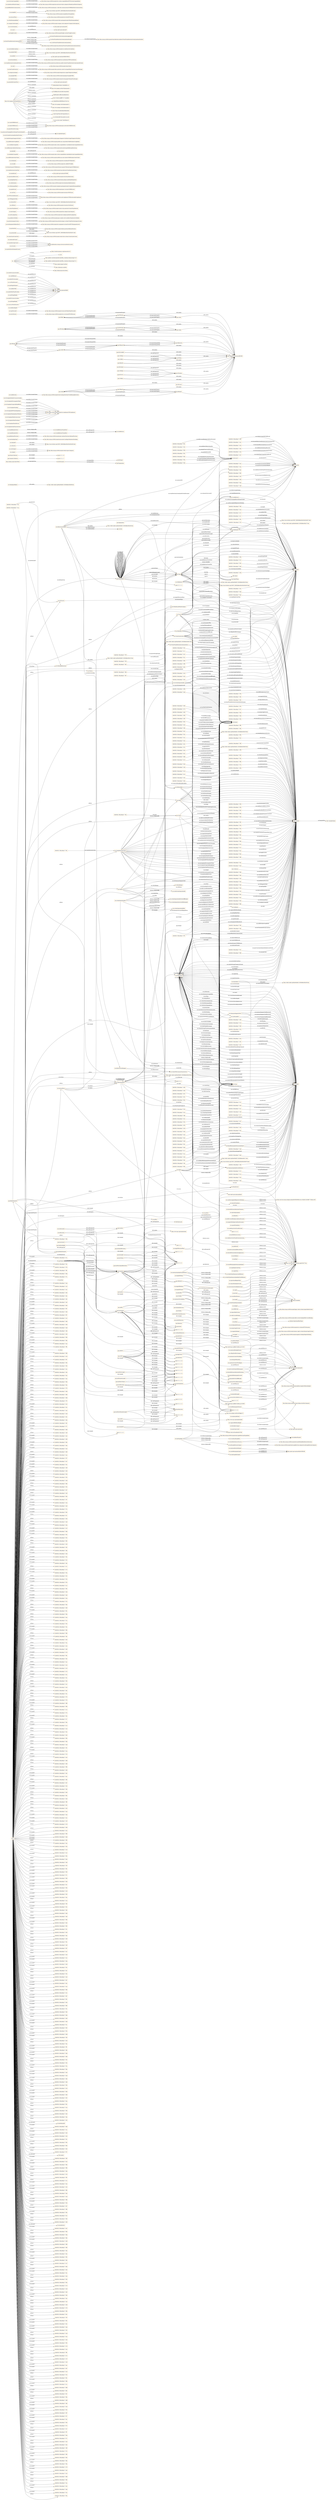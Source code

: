 digraph ar2dtool_diagram { 
rankdir=LR;
size="1501"
node [shape = rectangle, color="orange"]; "18e055b2:196ca46eae7:-7ece" "18e055b2:196ca46eae7:-7ede" "era:Certificate" "18e055b2:196ca46eae7:-7f28" "era:NetRelation" "18e055b2:196ca46eae7:-7e4f" "18e055b2:196ca46eae7:-7e1d" "18e055b2:196ca46eae7:-7ed4" "18e055b2:196ca46eae7:-7f3e" "18e055b2:196ca46eae7:-7f12" "18e055b2:196ca46eae7:-7df2" "era:TopologicalObject" "18e055b2:196ca46eae7:-7f85" "18e055b2:196ca46eae7:-7f81" "era:Tunnel" "18e055b2:196ca46eae7:-7e14" "era:LineReference" "18e055b2:196ca46eae7:-7fc6" "18e055b2:196ca46eae7:-7ef3" "18e055b2:196ca46eae7:-7f47" "18e055b2:196ca46eae7:-7ebb" "18e055b2:196ca46eae7:-7efc" "18e055b2:196ca46eae7:-7f05" "18e055b2:196ca46eae7:-7e11" "18e055b2:196ca46eae7:-7e2a" "era:NationalRailwayLine" "18e055b2:196ca46eae7:-7dff" "18e055b2:196ca46eae7:-7e3c" "org:Organization" "era:RaisedPantographsDistanceAndSpeed" "18e055b2:196ca46eae7:-7f5d" "18e055b2:196ca46eae7:-7fe5" "18e055b2:196ca46eae7:-7fad" "18e055b2:196ca46eae7:-7f56" "18e055b2:196ca46eae7:-7f2b" "18e055b2:196ca46eae7:-7f66" "18e055b2:196ca46eae7:-7ff8" "18e055b2:196ca46eae7:-7e85" "18e055b2:196ca46eae7:-7eea" "18e055b2:196ca46eae7:-7fcc" "18e055b2:196ca46eae7:-7ddc" "18e055b2:196ca46eae7:-7e42" "18e055b2:196ca46eae7:-7ff2" "18e055b2:196ca46eae7:-7e05" "18e055b2:196ca46eae7:-7eaf" "18e055b2:196ca46eae7:-7fb0" "era:Feature" "18e055b2:196ca46eae7:-7fc2" "era:InfrastructureObject" "18e055b2:196ca46eae7:-7fdf" "18e055b2:196ca46eae7:-7f5a" "18e055b2:196ca46eae7:-7f31" "18e055b2:196ca46eae7:-7e7e" "18e055b2:196ca46eae7:-7ddf" "18e055b2:196ca46eae7:-7f09" "18e055b2:196ca46eae7:-7f19" "skos:ConceptScheme" "era:Signal" "18e055b2:196ca46eae7:-7dd5" "18e055b2:196ca46eae7:-7f94" "era:PhaseInfo" "foaf:Project" "18e055b2:196ca46eae7:-7e9d" "18e055b2:196ca46eae7:-7df9" "18e055b2:196ca46eae7:-7ec4" "18e055b2:196ca46eae7:-7e82" "18e055b2:196ca46eae7:-7e96" "18e055b2:196ca46eae7:-7e6a" "18e055b2:196ca46eae7:-7f4a" "18e055b2:196ca46eae7:-7f8b" "18e055b2:196ca46eae7:-7f9d" "18e055b2:196ca46eae7:-7fb6" "era:InfrastructureManager" "18e055b2:196ca46eae7:-7eb5" "18e055b2:196ca46eae7:-7e8f" "wgs:SpatialThing" "18e055b2:196ca46eae7:-7ea0" "18e055b2:196ca46eae7:-7eb2" "18e055b2:196ca46eae7:-7e67" "18e055b2:196ca46eae7:-7f7e" "18e055b2:196ca46eae7:-7de6" "era:TrainDetectionSystem" "era:FrenchTrainDetectionSystemLimitation" "18e055b2:196ca46eae7:-7e93" "era:VehicleType" "18e055b2:196ca46eae7:-7eda" "18e055b2:196ca46eae7:-7f25" "era:MaximumMagneticField" "18e055b2:196ca46eae7:-7ef9" "era:SubsetWithCommonCharacteristics" "era:Vehicle" "18e055b2:196ca46eae7:-7e17" "18e055b2:196ca46eae7:-7e1a" "18e055b2:196ca46eae7:-7e5b" "18e055b2:196ca46eae7:-7eac" "18e055b2:196ca46eae7:-7f38" "18e055b2:196ca46eae7:-7f3b" "18e055b2:196ca46eae7:-7e2d" "18e055b2:196ca46eae7:-7ea6" "18e055b2:196ca46eae7:-7e36" "18e055b2:196ca46eae7:-7fd5" "18e055b2:196ca46eae7:-7f69" "18e055b2:196ca46eae7:-7dfc" "18e055b2:196ca46eae7:-7fa3" "18e055b2:196ca46eae7:-7e20" "18e055b2:196ca46eae7:-7e30" "18e055b2:196ca46eae7:-7e88" "18e055b2:196ca46eae7:-7dcc" "18e055b2:196ca46eae7:-7e0e" "18e055b2:196ca46eae7:-7eed" "18e055b2:196ca46eae7:-7eff" "18e055b2:196ca46eae7:-7fbc" "foaf:Document" "18e055b2:196ca46eae7:-7ff5" "18e055b2:196ca46eae7:-7e08" "18e055b2:196ca46eae7:-7f34" "18e055b2:196ca46eae7:-7f44" "http://schema.org/CreativeWork" "18e055b2:196ca46eae7:-7f6f" "18e055b2:196ca46eae7:-7e64" "era:LoadCapability" "18e055b2:196ca46eae7:-7e74" "18e055b2:196ca46eae7:-7fdc" "18e055b2:196ca46eae7:-7f91" "foaf:Organization" "era:PlatformEdge" "18e055b2:196ca46eae7:-7e6d" "18e055b2:196ca46eae7:-7f8e" "18e055b2:196ca46eae7:-7e9a" "18e055b2:196ca46eae7:-7f75" "18e055b2:196ca46eae7:-7eb8" "18e055b2:196ca46eae7:-7ef0" "18e055b2:196ca46eae7:-7f72" "18e055b2:196ca46eae7:-7e71" "18e055b2:196ca46eae7:-7e7a" "era:MinAxleLoadVehicleCategory" "18e055b2:196ca46eae7:-7fe2" "18e055b2:196ca46eae7:-7f60" "18e055b2:196ca46eae7:-7dd2" "18e055b2:196ca46eae7:-7dec" "18e055b2:196ca46eae7:-7f63" "18e055b2:196ca46eae7:-7f7b" "18e055b2:196ca46eae7:-7f16" "era:Document" "18e055b2:196ca46eae7:-7df6" "era:NetElement" "18e055b2:196ca46eae7:-7fb9" "18e055b2:196ca46eae7:-7e0b" "18e055b2:196ca46eae7:-7f0f" "18e055b2:196ca46eae7:-7e45" "18e055b2:196ca46eae7:-7ee4" "18e055b2:196ca46eae7:-7f9a" "18e055b2:196ca46eae7:-7ef6" "18e055b2:196ca46eae7:-7ea9" "18e055b2:196ca46eae7:-7e02" "era:ETCSLevel" "18e055b2:196ca46eae7:-7ee1" "era:Siding" "18e055b2:196ca46eae7:-7fec" "era:SpecialArea" "era:ContactLineSystem" "skos:Concept" "18e055b2:196ca46eae7:-7de3" "18e055b2:196ca46eae7:-7ed7" "skos:Collection" "18e055b2:196ca46eae7:-7fe8" "18e055b2:196ca46eae7:-7f1c" "18e055b2:196ca46eae7:-7f2e" "18e055b2:196ca46eae7:-7fa6" "18e055b2:196ca46eae7:-7ecb" "18e055b2:196ca46eae7:-7e33" "18e055b2:196ca46eae7:-7e4c" "18e055b2:196ca46eae7:-7dcf" "18e055b2:196ca46eae7:-7e5e" "18e055b2:196ca46eae7:-7ec1" "18e055b2:196ca46eae7:-7ed1" "18e055b2:196ca46eae7:-7fc9" "18e055b2:196ca46eae7:-7f22" "18e055b2:196ca46eae7:-7fa0" "18e055b2:196ca46eae7:-7dc9" "18e055b2:196ca46eae7:-7f4d" "18e055b2:196ca46eae7:-7ebe" "18e055b2:196ca46eae7:-7fcf" "18e055b2:196ca46eae7:-7e3f" "18e055b2:196ca46eae7:-7fb3" "era:SectionOfLine" "18e055b2:196ca46eae7:-7e61" "18e055b2:196ca46eae7:-7f02" "18e055b2:196ca46eae7:-7e77" "18e055b2:196ca46eae7:-7fd2" "gsp:Geometry" "18e055b2:196ca46eae7:-7e27" "wgs:Point" "18e055b2:196ca46eae7:-7f53" "18e055b2:196ca46eae7:-7ec7" "18e055b2:196ca46eae7:-7fa9" "18e055b2:196ca46eae7:-7f50" "18e055b2:196ca46eae7:-7e57" "18e055b2:196ca46eae7:-7f78" "18e055b2:196ca46eae7:-7f88" "era:Manufacturer" "18e055b2:196ca46eae7:-7e52" "era:SpecialTunnelArea" "18e055b2:196ca46eae7:-7dd8" "era:OperationalPoint" "18e055b2:196ca46eae7:-7ea3" "era:MaximumSpeedAndCantDeficiency" "18e055b2:196ca46eae7:-7f97" "gsp:Feature" "era:Track" "era:SystemSeparationInfo" "18e055b2:196ca46eae7:-7def" "18e055b2:196ca46eae7:-7f6c" "18e055b2:196ca46eae7:-7e23" "18e055b2:196ca46eae7:-7dc6" "18e055b2:196ca46eae7:-7e48" "18e055b2:196ca46eae7:-7fbf" "18e055b2:196ca46eae7:-7ee7" "18e055b2:196ca46eae7:-7f0c" "18e055b2:196ca46eae7:-7de9" "18e055b2:196ca46eae7:-7fef" "18e055b2:196ca46eae7:-7f41" "18e055b2:196ca46eae7:-7e8c" "era:VehicleKeeper" "18e055b2:196ca46eae7:-7fd9" "18e055b2:196ca46eae7:-7e39" "18e055b2:196ca46eae7:-7f1f" "gsp:SpatialObject" "gsp:GeometryCollection" "gsp:FeatureCollection" ; /*classes style*/
	"gsp:asGML" -> "spec11:C.1.2.4" [ label = "skos:example" ];
	"gsp:asGML" -> "gsp:hasSerialization" [ label = "rdfs:subPropertyOf" ];
	"era:subCategory" -> "http://data.europa.eu/949/concepts/vehicle-types/Categories" [ label = "era:inSkosConceptScheme" ];
	"era:opEnd" -> "https://eur-lex.europa.eu/eli/reg_impl/2019/773/oj" [ label = "dcterms:source" ];
	"gsp:geoJSONLiteral" -> "spec11:C.1.2.4" [ label = "skos:example" ];
	"gsp:geoJSONLiteral" -> "https://tools.ietf.org/html/rfc7946" [ label = "rdfs:seeAlso" ];
	"era:elementB" -> "https://rsm-evolution.org/220927_RSM/EARoot/EA2/EA2/EA290.html" [ label = "rdfs:seeAlso" ];
	"era:maxSandingOutput" -> "http://data.europa.eu/949/concepts/max-amount-sandings/MaxAmountSandings" [ label = "era:inSkosConceptScheme" ];
	"era:gsmROptionalFunctions" -> "http://data.europa.eu/949/concepts/gsmr-optional-functions/OptionalFunctions" [ label = "era:inSkosConceptScheme" ];
	"era:SectionOfLine" -> "https://eur-lex.europa.eu/eli/reg_impl/2019/773/oj" [ label = "dc:source" ];
	"era:tunnelKilometerStart" -> "era:lineReferenceTunnelStart" [ label = "dcterms:isReplacedBy" ];
	"era:minimumContactWireHeight" -> "http://qudt.org/vocab/unit/M" [ label = "era:unitOfMeasure" ];
	"era:minimumVerticalRadiusCrest" -> "http://qudt.org/vocab/unit/M" [ label = "era:unitOfMeasure" ];
	"gsp:Feature" -> "spec11:C.1.1.2.7" [ label = "skos:example" ];
	"gsp:Feature" -> "spec11:C.1.1.2.6" [ label = "skos:example" ];
	"gsp:Feature" -> "spec11:C.1.1.2.3" [ label = "skos:example" ];
	"gsp:Feature" -> "spec11:C.1.1.2.2" [ label = "skos:example" ];
	"gsp:Feature" -> "spec11:C.1.1.3.2" [ label = "skos:example" ];
	"gsp:Feature" -> "spec11:C.1.2.3" [ label = "skos:example" ];
	"gsp:Feature" -> "spec11:C.1.1.2.5" [ label = "skos:example" ];
	"gsp:Feature" -> "spec11:C.1.2.4" [ label = "skos:example" ];
	"gsp:Feature" -> "spec11:C.1.1.2.9" [ label = "skos:example" ];
	"gsp:Feature" -> "spec11:C.1.1.2.1" [ label = "skos:example" ];
	"gsp:Feature" -> "spec11:C.1.1.2.8" [ label = "skos:example" ];
	"gsp:Feature" -> "spec11:C.1.2.2" [ label = "skos:example" ];
	"gsp:Feature" -> "gsp:Geometry" [ label = "owl:disjointWith" ];
	"gsp:Feature" -> "spec11:C.1.1.2.4" [ label = "skos:example" ];
	"gsp:Feature" -> "spec11:C.1.1.3.3" [ label = "skos:example" ];
	"era:NetElement" -> "https://rsm-evolution.org/220927_RSM/EARoot/EA2/EA2/EA287.html" [ label = "rdfs:seeAlso" ];
	"era:NetElement" -> "https://wiki3.railml.org/DataModel/3.2/IS/EARoot/EA227.htm" [ label = "rdfs:seeAlso" ];
	"era:length" -> "http://qudt.org/vocab/unit/M" [ label = "era:unitOfMeasure" ];
	"era:length" -> "https://eur-lex.europa.eu/eli/reg_impl/2019/773/oj" [ label = "dcterms:source" ];
	"gsp:hasMetricVolume" -> "spec11:C.1.1.2.9" [ label = "skos:example" ];
	"gsp:hasMetricVolume" -> "gsp:hasMetricSize" [ label = "rdfs:subPropertyOf" ];
	"gsp:hasMetricVolume" -> "spec11:C.1.2.2" [ label = "skos:example" ];
	"era:signalType" -> "https://eur-lex.europa.eu/eli/reg_impl/2019/773/oj" [ label = "dcterms:source" ];
	"era:tsiCompliantMaxDistConsecutiveAxles" -> "http://data.europa.eu/949/concepts/tsi-compliances/TSICompliances" [ label = "era:inSkosConceptScheme" ];
	"era:trackDirection" -> "http://data.europa.eu/949/concepts/track-running-directions/TrackRunningDirections" [ label = "era:inSkosConceptScheme" ];
	"era:distSignToPhaseEnd" -> "http://qudt.org/vocab/unit/M" [ label = "era:unitOfMeasure" ];
	"era:tsiCompliantFerromagneticWheel" -> "http://data.europa.eu/949/concepts/tsi-compliances/TSICompliances" [ label = "era:inSkosConceptScheme" ];
	"gsp:ehMeet" -> "http://dbpedia.org/resource/DE-9IM" [ label = "rdfs:seeAlso" ];
	"gsp:ehMeet" -> "gsp:sfTouches" [ label = "owl:equivalentProperty" ];
	"gsp:ehMeet" -> "gsp:rcc8ec" [ label = "owl:equivalentProperty" ];
	"era:etcsMVersion" -> "http://data.europa.eu/949/concepts/etcs-m-versions/ETCSMVersions" [ label = "era:inSkosConceptScheme" ];
	"era:lineReferenceTunnelStart" -> "era:lineReference" [ label = "rdfs:subPropertyOf" ];
	"gsp:sfOverlaps" -> "gsp:ehOverlap" [ label = "owl:equivalentProperty" ];
	"gsp:sfOverlaps" -> "gsp:rcc8po" [ label = "owl:equivalentProperty" ];
	"gsp:sfOverlaps" -> "http://dbpedia.org/resource/DE-9IM" [ label = "rdfs:seeAlso" ];
	"era:typeVersionId" -> "http://data.europa.eu/949/concepts/version-ids/VehicleTypeVersionIds" [ label = "era:inSkosConceptScheme" ];
	"era:operationalRegimeType" -> "https://eur-lex.europa.eu/eli/reg_impl/2019/773/oj" [ label = "dcterms:source" ];
	"gsp:hasMetricSpatialResolution" -> "spec11:C.1.2.2" [ label = "skos:example" ];
	"gsp:hasMetricSpatialResolution" -> "spec11:C.1.1.2.6" [ label = "skos:example" ];
	"era:minDistConsecutiveAxles" -> "http://qudt.org/vocab/unit/MilliM" [ label = "era:unitOfMeasure" ];
	"era:" -> "https://creativecommons.org/licenses/by/4.0/" [ label = "cc:license" ];
	"era:" -> "gsp:" [ label = "owl:imports" ];
	"era:" -> "https://github.com/Interoperable-data/ERA_vocabulary/releases/tag/v3.0.0" [ label = "owl:priorVersion" ];
	"era:" -> "https://github.com/Interoperable-data/ERA_vocabulary/releases/tag/v3.0.1" [ label = "owl:versionURI" ];
	"era:" -> "https://pietercolpaert.be/#me" [ label = "dc:contributor" ];
	"era:" -> "https://julianrojas.org/#me" [ label = "dc:contributor" ];
	"era:" -> "https://dylanvanassche.be/#me" [ label = "dc:contributor" ];
	"era:authorizedCountry" -> "http://publications.europa.eu/resource/authority/country" [ label = "era:inSkosConceptScheme" ];
	"gsp:ehDisjoint" -> "gsp:rcc8dc" [ label = "owl:equivalentProperty" ];
	"gsp:ehDisjoint" -> "gsp:sfIntersects" [ label = "owl:propertyDisjointWith" ];
	"gsp:ehDisjoint" -> "http://dbpedia.org/resource/DE-9IM" [ label = "rdfs:seeAlso" ];
	"gsp:ehDisjoint" -> "gsp:sfDisjoint" [ label = "owl:equivalentProperty" ];
	"gsp:gmlLiteral" -> "spec11:C.1.2.4" [ label = "skos:example" ];
	"gsp:gmlLiteral" -> "https://portal.ogc.org/files/?artifact_id=20509" [ label = "rdfs:seeAlso" ];
	"era:sidingId" -> "dcterms:identifier" [ label = "rdfs:subPropertyOf" ];
	"era:sidingId" -> "https://eur-lex.europa.eu/eli/reg_impl/2019/773/oj" [ label = "dcterms:source" ];
	"era:maximumPermittedSpeed" -> "http://qudt.org/vocab/unit/KiloM-PER-HR" [ label = "era:unitOfMeasure" ];
	"gsp:sfTouches" -> "http://dbpedia.org/resource/DE-9IM" [ label = "rdfs:seeAlso" ];
	"gsp:sfTouches" -> "gsp:ehMeet" [ label = "owl:equivalentProperty" ];
	"gsp:sfTouches" -> "gsp:rcc8ec" [ label = "owl:equivalentProperty" ];
	"gsp:hasMetricLength" -> "gsp:hasMetricSize" [ label = "rdfs:subPropertyOf" ];
	"gsp:hasMetricLength" -> "spec11:C.1.2.2" [ label = "skos:example" ];
	"gsp:sfWithin" -> "http://dbpedia.org/resource/DE-9IM" [ label = "rdfs:seeAlso" ];
	"era:requiredSandingOverride" -> "https://eur-lex.europa.eu/eli/reg_impl/2019/773/oj" [ label = "dcterms:source" ];
	"era:trackLoadCapability" -> "owl:topObjectProperty" [ label = "rdfs:subPropertyOf" ];
	"era:instructionsSwitchRadioSystems" -> "https://eur-lex.europa.eu/eli/reg_impl/2019/773/oj" [ label = "dcterms:source" ];
	"era:maximumContactWireHeight" -> "http://qudt.org/vocab/unit/M" [ label = "era:unitOfMeasure" ];
	"gsp:hasCentroid" -> "gsp:hasGeometry" [ label = "rdfs:subPropertyOf" ];
	"gsp:hasCentroid" -> "spec11:C.1.2.2" [ label = "skos:example" ];
	"era:contactLineSystemType" -> "http://data.europa.eu/949/concepts/contact-line-systems/ContactLineSystems" [ label = "era:inSkosConceptScheme" ];
	"era:positionOnA" -> "http://data.europa.eu/949/concepts/relation-positions/RelationPositions" [ label = "era:inSkosConceptScheme" ];
	"era:positionOnA" -> "https://rsm-evolution.org/220927_RSM/EARoot/EA2/EA2/EA291.html" [ label = "rdfs:seeAlso" ];
	"era:minimumHorizontalRadius" -> "http://qudt.org/vocab/unit/M" [ label = "era:unitOfMeasure" ];
	"era:etcsEquipmentOnBoardLevel" -> "http://data.europa.eu/949/concepts/etcs-equipment-on-board-level/ETCSEquipmentLevels" [ label = "era:inSkosConceptScheme" ];
	"era:protectionLegacySystem" -> "http://data.europa.eu/949/concepts/train-protection-legacy-systems/TrainProtectionLegacySystems" [ label = "era:inSkosConceptScheme" ];
	"era:gsmRActiveMobiles" -> "http://data.europa.eu/949/concepts/gsmr-number-active-mobiles/NumberActiveMobiles" [ label = "era:inSkosConceptScheme" ];
	"era:conditionsAppliedRegenerativeBraking" -> "https://eur-lex.europa.eu/legal-content/EN/TXT/HTML/?uri=CELEX:32019R0777&from=EN" [ label = "dcterms:source" ];
	"era:conditionsAppliedRegenerativeBraking" -> "https://eur-lex.europa.eu/eli/reg_impl/2019/773/oj" [ label = "dcterms:source" ];
	"era:InfrastructureObject" -> "https://wiki3.railml.org/DataModel/3.2/IS/EARoot/EA246.htm" [ label = "rdfs:seeAlso" ];
	"era:tsiCompliantCompositeBrakeBlocks" -> "http://data.europa.eu/949/concepts/tsi-compliances/TSICompliances" [ label = "era:inSkosConceptScheme" ];
	"era:tsiCompliantSanding" -> "http://data.europa.eu/949/concepts/tsi-compliances/TSICompliances" [ label = "era:inSkosConceptScheme" ];
	"era:minimumVerticalRadiusHollow" -> "http://qudt.org/vocab/unit/M" [ label = "era:unitOfMeasure" ];
	"era:systemSeparationInfoLength" -> "http://qudt.org/vocab/unit/M" [ label = "era:unitOfMeasure" ];
	"era:hotAxleBoxDetectorDirection" -> "http://data.europa.eu/949/concepts/hot-axle/HotAxleBoxDetectorDirections" [ label = "era:inSkosConceptScheme" ];
	"era:hotAxleBoxDetectorDirection" -> "owl:topObjectProperty" [ label = "rdfs:subPropertyOf" ];
	"gsp:asDGGS" -> "spec11:C.1.2.4" [ label = "skos:example" ];
	"gsp:asDGGS" -> "gsp:hasSerialization" [ label = "rdfs:subPropertyOf" ];
	"era:endCouplingType" -> "http://data.europa.eu/949/concepts/end-coupling-type/EndCouplingType" [ label = "era:inSkosConceptScheme" ];
	"era:lengthOfSiding" -> "http://qudt.org/vocab/unit/M" [ label = "era:unitOfMeasure" ];
	"era:lengthOfSiding" -> "era:length" [ label = "rdfs:subPropertyOf" ];
	"era:tsiCompliantRSTShuntImpedance" -> "http://data.europa.eu/949/concepts/tsi-compliances/TSICompliances" [ label = "era:inSkosConceptScheme" ];
	"gsp:sfDisjoint" -> "gsp:rcc8dc" [ label = "owl:equivalentProperty" ];
	"gsp:sfDisjoint" -> "http://dbpedia.org/resource/DE-9IM" [ label = "rdfs:seeAlso" ];
	"gsp:sfDisjoint" -> "gsp:ehDisjoint" [ label = "owl:equivalentProperty" ];
	"gsp:sfDisjoint" -> "gsp:sfIntersects" [ label = "owl:propertyDisjointWith" ];
	"gsp:ehContains" -> "gsp:sfContains" [ label = "owl:subPropertyOf" ];
	"gsp:ehContains" -> "http://dbpedia.org/resource/DE-9IM" [ label = "rdfs:seeAlso" ];
	"era:linesideDistanceIndicationFrequency" -> "https://eur-lex.europa.eu/eli/reg_impl/2019/773/oj" [ label = "dcterms:source" ];
	"era:cantDeficiency" -> "http://qudt.org/vocab/unit/MilliM" [ label = "era:unitOfMeasure" ];
	"gsp:ehCoveredBy" -> "http://dbpedia.org/resource/DE-9IM" [ label = "rdfs:seeAlso" ];
	"gsp:ehCoveredBy" -> "gsp:sfWithin" [ label = "owl:subPropertyOf" ];
	"era:endLocation" -> "wgs:location" [ label = "rdfs:subPropertyOf" ];
	"era:endLocation" -> "gsp:hasGeometry" [ label = "rdfs:subPropertyOf" ];
	"era:lineCategory" -> "http://data.europa.eu/949/concepts/line-category/LineCategories" [ label = "era:inSkosConceptScheme" ];
	"era:contactStripMaterial" -> "http://data.europa.eu/949/concepts/contact-strip-materials/ContactStripMaterials" [ label = "era:inSkosConceptScheme" ];
	"era:uopid" -> "dcterms:identifier" [ label = "rdfs:subPropertyOf" ];
	"era:uopid" -> "https://eur-lex.europa.eu/eli/reg_impl/2019/773/oj" [ label = "dcterms:source" ];
	"gsp:rcc8dc" -> "gsp:ehDisjoint" [ label = "owl:equivalentProperty" ];
	"gsp:rcc8dc" -> "http://dbpedia.org/resource/DE-9IM" [ label = "rdfs:seeAlso" ];
	"gsp:rcc8dc" -> "gsp:sfDisjoint" [ label = "owl:equivalentProperty" ];
	"era:OperationalPoint" -> "https://wiki3.railml.org/DataModel/3.2/IS/EARoot/EA238.htm" [ label = "rdfs:seeAlso" ];
	"gsp:hasSpatialAccuracy" -> "spec11:C.1.2.3" [ label = "skos:example" ];
	"gsp:rcc8ntpp" -> "http://dbpedia.org/resource/DE-9IM" [ label = "rdfs:seeAlso" ];
	"gsp:rcc8ntpp" -> "gsp:sfWithin" [ label = "owl:subPropertyOf" ];
	"era:SpecialTunnelArea" -> "https://eur-lex.europa.eu/eli/reg_impl/2019/773/oj" [ label = "dc:source" ];
	"era:lengthOfPlatform" -> "era:length" [ label = "rdfs:subPropertyOf" ];
	"era:lengthOfPlatform" -> "http://qudt.org/vocab/unit/M" [ label = "era:unitOfMeasure" ];
	"era:solNature" -> "http://data.europa.eu/949/concepts/sol-natures/SoLNatures" [ label = "era:inSkosConceptScheme" ];
	"era:operatingLanguage" -> "https://eur-lex.europa.eu/eli/reg_impl/2019/773/oj" [ label = "dcterms:source" ];
	"era:kilometer" -> "https://eur-lex.europa.eu/eli/reg_impl/2019/773/oj" [ label = "dcterms:source" ];
	"era:elementPart" -> "https://rsm-evolution.org/220927_RSM/EARoot/EA2/EA2/EA284.html" [ label = "rdfs:seeAlso" ];
	"era:raisedPantographsDistance" -> "http://qudt.org/vocab/unit/M" [ label = "era:unitOfMeasure" ];
	"era:TSITractionHarmonics" -> "http://data.europa.eu/949/concepts/tsi-existence-and-compliances/TSIExistenceAndCompliances" [ label = "era:inSkosConceptScheme" ];
	"era:minDistFirstLastAxle" -> "http://qudt.org/vocab/unit/MilliM" [ label = "era:unitOfMeasure" ];
	"skos:Concept" -> "skos:ConceptScheme" [ label = "owl:disjointWith" ];
	"era:category" -> "http://data.europa.eu/949/concepts/vehicle-types/Categories" [ label = "era:inSkosConceptScheme" ];
	"era:osmClass" -> "http://data.europa.eu/949/concepts/osmclass/OSMClasses" [ label = "era:inSkosConceptScheme" ];
	"era:minWheelDiameter" -> "http://qudt.org/vocab/unit/MilliM" [ label = "era:unitOfMeasure" ];
	"era:gsmRVersion" -> "http://data.europa.eu/949/concepts/gsmr-versions/GSMRVersions" [ label = "era:inSkosConceptScheme" ];
	"era:manufacturingCountry" -> "http://publications.europa.eu/resource/authority/country" [ label = "era:inSkosConceptScheme" ];
	"era:tsiPantographHead" -> "http://data.europa.eu/949/concepts/compliant-pantograph-heads/CompliantPantographHeads" [ label = "era:inSkosConceptScheme" ];
	"era:eddyCurrentBrakingConditionsDocument" -> "https://eur-lex.europa.eu/eli/reg_impl/2019/773/oj" [ label = "dcterms:source" ];
	"era:railInclination" -> "http://data.europa.eu/949/concepts/rail-inclinations/RailInclinations" [ label = "era:inSkosConceptScheme" ];
	"era:loadCapabilitySpeed" -> "http://qudt.org/vocab/unit/KiloM-PER-HR" [ label = "era:unitOfMeasure" ];
	"gsp:asKML" -> "gsp:hasSerialization" [ label = "rdfs:subPropertyOf" ];
	"gsp:asKML" -> "spec11:C.1.2.4" [ label = "skos:example" ];
	"gsp:asKML" -> "https://www.ogc.org/standards/kml" [ label = "rdfs:seeAlso" ];
	"era:tsiCompliantMaxImpedanceWheelset" -> "http://data.europa.eu/949/concepts/tsi-compliances/TSICompliances" [ label = "era:inSkosConceptScheme" ];
	"gsp:sfContains" -> "http://dbpedia.org/resource/DE-9IM" [ label = "rdfs:seeAlso" ];
	"era:magneticBrakingConditionsDocument" -> "https://eur-lex.europa.eu/eli/reg_impl/2019/773/oj" [ label = "dcterms:source" ];
	"era:linesideDistanceIndicationPositioning" -> "https://eur-lex.europa.eu/eli/reg_impl/2019/773/oj" [ label = "dcterms:source" ];
	"era:linesideDistanceIndicationPositioning" -> "owl:topObjectProperty" [ label = "rdfs:subPropertyOf" ];
	"era:phaseInfo" -> "era:phaseInfoSwitchOffBreaker" [ label = "dcterms:isReplacedBy" ];
	"era:phaseInfo" -> "era:phaseInfoLength" [ label = "dcterms:isReplacedBy" ];
	"era:phaseInfo" -> "era:phaseInfoPantographLowered" [ label = "dcterms:isReplacedBy" ];
	"era:specialTunnelArea" -> "https://eur-lex.europa.eu/eli/reg_impl/2019/773/oj" [ label = "dcterms:source" ];
	"gsp:asWKT" -> "gsp:hasSerialization" [ label = "rdfs:subPropertyOf" ];
	"gsp:asWKT" -> "spec11:C.1.1.3.3" [ label = "skos:example" ];
	"gsp:asWKT" -> "spec11:C.1.1.2.4" [ label = "skos:example" ];
	"gsp:asWKT" -> "spec11:C.1.1.3.2" [ label = "skos:example" ];
	"gsp:asWKT" -> "spec11:C.1.1.2.3" [ label = "skos:example" ];
	"gsp:asWKT" -> "spec11:C.2.1" [ label = "skos:example" ];
	"gsp:asWKT" -> "spec11:C.2.2.4" [ label = "skos:example" ];
	"gsp:asWKT" -> "spec11:C.1.2.2" [ label = "skos:example" ];
	"gsp:asWKT" -> "spec11:C.1.1.2.6" [ label = "skos:example" ];
	"gsp:asWKT" -> "spec11:C.1.1.2.5" [ label = "skos:example" ];
	"gsp:asWKT" -> "spec11:C.1.1.3.1" [ label = "skos:example" ];
	"gsp:asWKT" -> "spec11:C.1.1.2.2" [ label = "skos:example" ];
	"gsp:asWKT" -> "spec11:C.1.1.2.8" [ label = "skos:example" ];
	"era:positionOnB" -> "https://rsm-evolution.org/220927_RSM/EARoot/EA2/EA2/EA291.html" [ label = "rdfs:seeAlso" ];
	"era:positionOnB" -> "http://data.europa.eu/949/concepts/relation-positions/RelationPositions" [ label = "era:inSkosConceptScheme" ];
	"gsp:asGeoJSON" -> "spec11:C.1.2.4" [ label = "skos:example" ];
	"gsp:asGeoJSON" -> "gsp:hasSerialization" [ label = "rdfs:subPropertyOf" ];
	"gsp:asGeoJSON" -> "https://tools.ietf.org/html/rfc7946" [ label = "rdfs:seeAlso" ];
	"era:parkingBrakeType" -> "http://data.europa.eu/949/concepts/brake-parking-type/BrakeParkingType" [ label = "era:inSkosConceptScheme" ];
	"era:operationalRestriction" -> "http://data.europa.eu/949/concepts/restrictions/Restrictions" [ label = "era:inSkosConceptScheme" ];
	"gsp:sfIntersects" -> "gsp:sfDisjoint" [ label = "owl:propertyDisjointWith" ];
	"gsp:sfIntersects" -> "http://dbpedia.org/resource/DE-9IM" [ label = "rdfs:seeAlso" ];
	"gsp:sfIntersects" -> "gsp:ehDisjoint" [ label = "owl:propertyDisjointWith" ];
	"era:conditionsSwitchClassBSystems" -> "https://eur-lex.europa.eu/eli/reg_impl/2019/773/oj" [ label = "dcterms:source" ];
	"era:phaseInfoLength" -> "http://qudt.org/vocab/unit/M" [ label = "era:unitOfMeasure" ];
	"era:TrainDetectionSystem" -> "https://wiki3.railml.org/DataModel/3.2/IS/EARoot/EA402.htm" [ label = "rdfs:seeAlso" ];
	"gsp:hasSpatialResolution" -> "spec11:C.1.2.2" [ label = "skos:example" ];
	"era:minAxleLoad" -> "http://qudt.org/vocab/unit/TONNE" [ label = "era:unitOfMeasure" ];
	"era:platformHeight" -> "https://eur-lex.europa.eu/eli/reg_impl/2019/773/oj" [ label = "dcterms:source" ];
	"era:platformHeight" -> "http://data.europa.eu/949/concepts/platform-heights/PlatformHeights" [ label = "era:inSkosConceptScheme" ];
	"era:hasPlatformCurvature" -> "https://eur-lex.europa.eu/eli/reg_impl/2019/773/oj" [ label = "dcterms:source" ];
	"era:raisedPantographsSpeed" -> "http://qudt.org/vocab/unit/KiloM-PER-HR" [ label = "era:unitOfMeasure" ];
	"era:PlatformEdge" -> "https://wiki3.railml.org/DataModel/3.2/IS/EARoot/EA250.htm" [ label = "rdfs:seeAlso" ];
	"gsp:ehOverlap" -> "gsp:rcc8po" [ label = "owl:equivalentProperty" ];
	"gsp:ehOverlap" -> "gsp:sfOverlaps" [ label = "owl:equivalentProperty" ];
	"gsp:ehOverlap" -> "http://dbpedia.org/resource/DE-9IM" [ label = "rdfs:seeAlso" ];
	"gsp:FeatureCollection" -> "spec11:C.1.1.6" [ label = "skos:example" ];
	"gsp:rcc8po" -> "gsp:ehOverlap" [ label = "owl:equivalentProperty" ];
	"gsp:rcc8po" -> "gsp:sfOverlaps" [ label = "owl:equivalentProperty" ];
	"gsp:rcc8po" -> "http://dbpedia.org/resource/DE-9IM" [ label = "rdfs:seeAlso" ];
	"gsp:hasMetricArea" -> "spec11:C.1.2.2" [ label = "skos:example" ];
	"gsp:hasMetricArea" -> "gsp:hasMetricSize" [ label = "rdfs:subPropertyOf" ];
	"gsp:hasMetricArea" -> "spec11:C.1.1.3.3" [ label = "skos:example" ];
	"gsp:hasMetricArea" -> "spec11:C.1.1.2.9" [ label = "skos:example" ];
	"gsp:hasMetricArea" -> "spec11:C.1.1.2.3" [ label = "skos:example" ];
	"era:maxTrainCurrent" -> "http://qudt.org/vocab/unit/A" [ label = "era:unitOfMeasure" ];
	"era:conditionsSwitchTrainProtectionSystems" -> "https://eur-lex.europa.eu/eli/reg_impl/2019/773/oj" [ label = "dcterms:source" ];
	"era:lengthOfSectionOfLine" -> "era:length" [ label = "rdfs:subPropertyOf" ];
	"era:lengthOfSectionOfLine" -> "http://qudt.org/vocab/unit/KiloM" [ label = "era:unitOfMeasure" ];
	"era:trainDetectionSystemType" -> "http://data.europa.eu/949/concepts/train-detection/TrainDetectionSystems" [ label = "era:inSkosConceptScheme" ];
	"era:tunnelIdentification" -> "dcterms:identifier" [ label = "rdfs:subPropertyOf" ];
	"era:tunnelIdentification" -> "https://eur-lex.europa.eu/eli/reg_impl/2019/773/oj" [ label = "dcterms:source" ];
	"gsp:Geometry" -> "spec11:C.1.1.2.4" [ label = "skos:example" ];
	"gsp:Geometry" -> "spec11:C.1.1.2.5" [ label = "skos:example" ];
	"gsp:Geometry" -> "spec11:C.1.2.2" [ label = "skos:example" ];
	"gsp:Geometry" -> "spec11:C.1.1.2.6" [ label = "skos:example" ];
	"gsp:Geometry" -> "spec11:C.1.2.3" [ label = "skos:example" ];
	"gsp:Geometry" -> "spec11:C.1.2.4" [ label = "skos:example" ];
	"gsp:Geometry" -> "spec11:C.1.1.3.1" [ label = "skos:example" ];
	"gsp:Geometry" -> "spec11:C.1.1.2.8" [ label = "skos:example" ];
	"gsp:Geometry" -> "spec11:C.1.1.3.2" [ label = "skos:example" ];
	"gsp:Geometry" -> "spec11:C.1.1.3.3" [ label = "skos:example" ];
	"gsp:Geometry" -> "spec11:C.1.1.2.2" [ label = "skos:example" ];
	"gsp:Geometry" -> "spec11:C.1.1.2.3" [ label = "skos:example" ];
	"era:SpecialArea" -> "https://eur-lex.europa.eu/eli/reg_impl/2019/773/oj" [ label = "dc:source" ];
	"era:SpecialArea" -> "https://wiki3.railml.org/DataModel/3.2/IS/EARoot/EA258.htm" [ label = "rdfs:seeAlso" ];
	"era:tsiCompliantMetalConstruction" -> "http://data.europa.eu/949/concepts/tsi-compliances/TSICompliances" [ label = "era:inSkosConceptScheme" ];
	"wgs:location" -> "foaf:based_near" [ label = "rdfs:subPropertyOf" ];
	"gsp:wktLiteral" -> "spec11:C.2.2.2" [ label = "skos:example" ];
	"gsp:wktLiteral" -> "https://portal.ogc.org/files/?artifact_id=25355" [ label = "rdfs:seeAlso" ];
	"gsp:rcc8eq" -> "http://dbpedia.org/resource/DE-9IM" [ label = "rdfs:seeAlso" ];
	"gsp:rcc8eq" -> "gsp:sfEquals" [ label = "owl:equivalentProperty" ];
	"gsp:rcc8eq" -> "gsp:ehEquals" [ label = "owl:equivalentProperty" ];
	"era:imCode" -> "https://eur-lex.europa.eu/eli/reg_impl/2019/773/oj" [ label = "dcterms:source" ];
	"era:imCode" -> "dcterms:identifier" [ label = "rdfs:subPropertyOf" ];
	"era:trackId" -> "dcterms:identifier" [ label = "rdfs:subPropertyOf" ];
	"era:trackId" -> "https://eur-lex.europa.eu/eli/reg_impl/2019/773/oj" [ label = "dcterms:source" ];
	"era:legacyRadioSystem" -> "https://eur-lex.europa.eu/eli/reg_impl/2019/773/oj" [ label = "dcterms:source" ];
	"era:legacyRadioSystem" -> "http://data.europa.eu/949/concepts/legacy-radio-systems/LegacyRadioSystems" [ label = "era:inSkosConceptScheme" ];
	"era:thermalCapacityTSIReference" -> "http://data.europa.eu/949/concepts/thermal-capacity/ThermalCapacityTSIReferences" [ label = "era:inSkosConceptScheme" ];
	"era:etcsInfill" -> "http://data.europa.eu/949/concepts/etcs-infills/ETCSInfills" [ label = "era:inSkosConceptScheme" ];
	"era:NetRelation" -> "https://wiki3.railml.org/DataModel/3.2/IS/EARoot/EA230.htm" [ label = "rdfs:seeAlso" ];
	"era:NetRelation" -> "https://rsm-evolution.org/220927_RSM/EARoot/EA2/EA2/EA292.html" [ label = "rdfs:seeAlso" ];
	"era:etcsBaseline" -> "http://data.europa.eu/949/concepts/etcs-baselines/ETCSBaselines" [ label = "era:inSkosConceptScheme" ];
	"era:tsiCompliantMetalFreeSpace" -> "http://data.europa.eu/949/concepts/tsi-compliances/TSICompliances" [ label = "era:inSkosConceptScheme" ];
	"gsp:isEmpty" -> "spec11:C.1.2.3" [ label = "skos:example" ];
	"era:profileNumberSemiTrailers" -> "http://data.europa.eu/949/concepts/profile-num-semi-trailers/ProfileNumbersSemiTrailers" [ label = "era:inSkosConceptScheme" ];
	"gsp:defaultGeometry" -> "gsp:hasGeometry" [ label = "rdfs:subPropertyOf" ];
	"gsp:defaultGeometry" -> "spec11:C.1.2.2" [ label = "skos:example" ];
	"gsp:defaultGeometry" -> "spec11:C.2.1" [ label = "skos:example" ];
	"gsp:defaultGeometry" -> "gsp:hasDefaultGeometry" [ label = "owl:equivalentProperty" ];
	"era:dataRadioCompatible" -> "http://data.europa.eu/949/concepts/radio-system-compatibilities-data/RadioSystemCompatibilitiesData" [ label = "era:inSkosConceptScheme" ];
	"org:identifier" -> "skos:notation" [ label = "rdfs:subPropertyOf" ];
	"era:platformId" -> "https://eur-lex.europa.eu/eli/reg_impl/2019/773/oj" [ label = "dcterms:source" ];
	"era:axleBearingConditionMonitoring" -> "http://data.europa.eu/949/concepts/axle-monitoring/AxleBearingMonitoring" [ label = "era:inSkosConceptScheme" ];
	"era:tafTAPCode" -> "dcterms:identifier" [ label = "rdfs:subPropertyOf" ];
	"gsp:dggsLiteral" -> "http://www.opengis.net/doc/AS/dggs/2.0" [ label = "rdfs:seeAlso" ];
	"gsp:dggsLiteral" -> "spec11:C.1.2.4" [ label = "skos:example" ];
	"era:NationalRailwayLine" -> "https://wiki3.railml.org/DataModel/3.2/IS/EARoot/EA210.htm" [ label = "rdfs:seeAlso" ];
	"era:hasEvacuationAndRescuePoints" -> "https://eur-lex.europa.eu/eli/reg_impl/2019/773/oj" [ label = "dcterms:source" ];
	"gsp:hasSerialization" -> "spec11:C.1.2.3" [ label = "skos:example" ];
	"era:voiceRadioCompatible" -> "http://data.europa.eu/949/concepts/radio-system-compatibilities-voice/RadioSystemCompatibilitiesVoice" [ label = "era:inSkosConceptScheme" ];
	"gsp:hasGeometry" -> "spec11:C.1.1.2.3" [ label = "skos:example" ];
	"gsp:hasGeometry" -> "spec11:C.1.1.2.4" [ label = "skos:example" ];
	"gsp:hasGeometry" -> "spec11:C.1.1.3.2" [ label = "skos:example" ];
	"gsp:hasGeometry" -> "spec11:C.1.1.2.8" [ label = "skos:example" ];
	"gsp:hasGeometry" -> "spec11:C.1.2.2" [ label = "skos:example" ];
	"gsp:hasGeometry" -> "spec11:C.1.2.4" [ label = "skos:example" ];
	"gsp:hasGeometry" -> "spec11:C.1.1.3.3" [ label = "skos:example" ];
	"gsp:hasGeometry" -> "spec11:C.1.2.3" [ label = "skos:example" ];
	"gsp:hasGeometry" -> "spec11:C.1.1.2.2" [ label = "skos:example" ];
	"gsp:hasGeometry" -> "spec11:C.1.1.2.5" [ label = "skos:example" ];
	"gsp:hasGeometry" -> "spec11:C.1.1.2.6" [ label = "skos:example" ];
	"gsp:hasGeometry" -> "spec11:C.2" [ label = "skos:example" ];
	"era:loadCapabilityLineCategory" -> "http://data.europa.eu/949/concepts/load-capability-line-categories/LoadCapabilityLineCategories" [ label = "era:inSkosConceptScheme" ];
	"era:Track" -> "https://wiki3.railml.org/DataModel/3.2/IS/EARoot/EA400.htm" [ label = "rdfs:seeAlso" ];
	"era:profileNumberSwapBodies" -> "http://data.europa.eu/949/concepts/profile-num-swap-bodies/ProfileNumbersSwapBodies" [ label = "era:inSkosConceptScheme" ];
	"era:signalId" -> "dcterms:identifier" [ label = "rdfs:subPropertyOf" ];
	"gsp:hasArea" -> "spec11:C.1.1.2.4" [ label = "skos:example" ];
	"gsp:hasArea" -> "spec11:C.1.2.2" [ label = "skos:example" ];
	"gsp:hasArea" -> "gsp:hasSize" [ label = "rdfs:subPropertyOf" ];
	"era:tunnelKilometerEnd" -> "era:lineReferenceTunnelEnd" [ label = "dcterms:isReplacedBy" ];
	"era:rollingStockFireCategory" -> "https://eur-lex.europa.eu/eli/reg_impl/2019/773/oj" [ label = "dcterms:source" ];
	"era:rollingStockFireCategory" -> "http://data.europa.eu/949/concepts/rolling-stock-fire/Categories" [ label = "era:inSkosConceptScheme" ];
	"era:wheelSetGaugeChangeoverFacility" -> "http://data.europa.eu/949/concepts/gauge-changeover-facilities/GaugeChangeoverFacilities" [ label = "era:inSkosConceptScheme" ];
	"era:tsiCompliantShuntDevices" -> "http://data.europa.eu/949/concepts/tsi-compliances/TSICompliances" [ label = "era:inSkosConceptScheme" ];
	"era:permissionChargingElectricEnergyTractionStandstill" -> "owl:topDataProperty" [ label = "rdfs:subPropertyOf" ];
	"era:voiceGSMRNetwork" -> "http://data.europa.eu/949/concepts/gsmr-networks/GSMRNetworks" [ label = "era:inSkosConceptScheme" ];
	"era:inCountry" -> "http://publications.europa.eu/resource/authority/country" [ label = "era:inSkosConceptScheme" ];
	"era:lineReferenceTunnelEnd" -> "era:lineReference" [ label = "rdfs:subPropertyOf" ];
	"gsp:rcc8ntppi" -> "http://dbpedia.org/resource/DE-9IM" [ label = "rdfs:seeAlso" ];
	"gsp:rcc8ntppi" -> "gsp:sfContains" [ label = "owl:subPropertyOf" ];
	"era:minFlangeThickness" -> "http://qudt.org/vocab/unit/MilliM" [ label = "era:unitOfMeasure" ];
	"gsp:hasPerimeterLength" -> "spec11:C.1.1.1.2" [ label = "skos:example" ];
	"gsp:hasPerimeterLength" -> "gsp:hasSize" [ label = "rdfs:subPropertyOf" ];
	"gsp:kmlLiteral" -> "spec11:C.1.2.4" [ label = "skos:example" ];
	"gsp:kmlLiteral" -> "https://www.ogc.org/standards/kml/" [ label = "rdfs:seeAlso" ];
	"http://www.opengis.net/ont/geosparql" -> "36f0ed3008d476b05e75d5d0bfb97a37" [ label = "dcterms:contributor" ];
	"http://www.opengis.net/ont/geosparql" -> "http://www.opengis.net/doc/IS/geosparql/1.1" [ label = "rdfs:seeAlso" ];
	"http://www.opengis.net/ont/geosparql" -> "903cff6fa41f52c6410b8159cad43063" [ label = "dcterms:contributor" ];
	"http://www.opengis.net/ont/geosparql" -> "fa0bf05add51e3fff1e0a4a8bbe6442e" [ label = "dcterms:contributor" ];
	"http://www.opengis.net/ont/geosparql" -> "6435c74266452a8dff977e77e3a08b83" [ label = "dcterms:contributor" ];
	"http://www.opengis.net/ont/geosparql" -> "a28eaf05604a356f993f6ca67401e7ea" [ label = "dcterms:contributor" ];
	"http://www.opengis.net/ont/geosparql" -> "http://www.opengis.net/ont/geosparql/1.1" [ label = "owl:versionIRI" ];
	"http://www.opengis.net/ont/geosparql" -> "http://www.opengis.net/ont/geosparql/1.0" [ label = "dcterms:replaces" ];
	"http://www.opengis.net/ont/geosparql" -> "3ba5728ec251bc4b62dba6389ed3d5d2" [ label = "dcterms:contributor" ];
	"http://www.opengis.net/ont/geosparql" -> "7c28337ba87f03a786764ee03630cc7e" [ label = "dcterms:contributor" ];
	"http://www.opengis.net/ont/geosparql" -> "1e2a2004bdcb9fb769a3a69401c6a2d6" [ label = "dcterms:publisher" ];
	"http://www.opengis.net/ont/geosparql" -> "7c14313c325011fe36779d97fbfe2457" [ label = "dcterms:contributor" ];
	"http://www.opengis.net/ont/geosparql" -> "http://www.opengis.net/doc/IS/geosparql/1.1" [ label = "dcterms:source" ];
	"era:permittedContactForce" -> "http://qudt.org/vocab/unit/N" [ label = "era:unitOfMeasure" ];
	"era:linesideDistanceIndicationAppearance" -> "https://eur-lex.europa.eu/eli/reg_impl/2019/773/oj" [ label = "dcterms:source" ];
	"era:eddyCurrentBraking" -> "https://eur-lex.europa.eu/eli/reg_impl/2019/773/oj" [ label = "dcterms:source" ];
	"era:eddyCurrentBraking" -> "http://data.europa.eu/949/concepts/eddy-current-braking/EddyCurrentBraking" [ label = "era:inSkosConceptScheme" ];
	"gsp:hasDefaultGeometry" -> "gsp:defaultGeometry" [ label = "owl:equivalentProperty" ];
	"gsp:hasDefaultGeometry" -> "gsp:hasGeometry" [ label = "rdfs:subPropertyOf" ];
	"gsp:hasMetricSpatialAccuracy" -> "spec11:C.1.2.3" [ label = "skos:example" ];
	"era:wheelSetGauge" -> "http://data.europa.eu/949/concepts/nominal-track-gauges/NominalTrackGauges" [ label = "era:inSkosConceptScheme" ];
	"era:maximumSpeedAndCantDeficiency" -> "era:MaximumSpeedAndCantDeficiency" [ label = "dcterms:isReplacedBy" ];
	"era:maximumSpeedAndCantDeficiency" -> "era:vehicleTypeMaximumCantDeficiency" [ label = "dcterms:isReplacedBy" ];
	"era:maximumSpeedAndCantDeficiency" -> "era:vehicleTypeMaximumSpeedAndCantDeficiency" [ label = "dcterms:isReplacedBy" ];
	"era:maximumSpeedAndCantDeficiency" -> "era:vehicleTypeMaximumSpeed" [ label = "dcterms:isReplacedBy" ];
	"era:gaugingProfile" -> "http://data.europa.eu/949/concepts/gaugings/GaugingProfiles" [ label = "era:inSkosConceptScheme" ];
	"gsp:spatialDimension" -> "spec11:C.1.2.3" [ label = "skos:example" ];
	"era:temperatureRange" -> "http://data.europa.eu/949/concepts/temperature-ranges/TemperatureRanges" [ label = "era:inSkosConceptScheme" ];
	"gsp:ehEquals" -> "http://dbpedia.org/resource/DE-9IM" [ label = "rdfs:seeAlso" ];
	"gsp:ehEquals" -> "gsp:sfEquals" [ label = "owl:equivalentProperty" ];
	"gsp:ehEquals" -> "gsp:rcc8eq" [ label = "owl:equivalentProperty" ];
	"era:minRimWidth" -> "http://qudt.org/vocab/unit/MilliM" [ label = "era:unitOfMeasure" ];
	"era:otherTrainProtection" -> "http://data.europa.eu/949/concepts/other-protection-control-warning/OtherProtectionControlWarnings" [ label = "era:inSkosConceptScheme" ];
	"gsp:hasVolume" -> "spec11:C.1.2.2" [ label = "skos:example" ];
	"gsp:hasVolume" -> "gsp:hasSize" [ label = "rdfs:subPropertyOf" ];
	"gsp:isSimple" -> "spec11:C.1.2.3" [ label = "skos:example" ];
	"gsp:isSimple" -> "https://portal.ogc.org/files/?artifact_id=25355" [ label = "rdfs:seeAlso" ];
	"gsp:ehCovers" -> "gsp:sfContains" [ label = "owl:subPropertyOf" ];
	"gsp:ehCovers" -> "http://dbpedia.org/resource/DE-9IM" [ label = "rdfs:seeAlso" ];
	"era:state" -> "http://data.europa.eu/949/concepts/states/States" [ label = "era:inSkosConceptScheme" ];
	"era:loadCapability" -> "era:trackLoadCapability" [ label = "dcterms:isReplacedBy" ];
	"era:loadCapability" -> "era:LoadCapability" [ label = "dcterms:isReplacedBy" ];
	"era:loadCapability" -> "era:loadCapabilityLineCategory" [ label = "dcterms:isReplacedBy" ];
	"era:loadCapability" -> "http://data.europa.eu/949/concepts/load-capabilities/LoadCapabilities" [ label = "era:inSkosConceptScheme" ];
	"era:loadCapability" -> "era:loadCapabilitySpeed" [ label = "dcterms:isReplacedBy" ];
	"gsp:dimension" -> "spec11:C.1.2.3" [ label = "skos:example" ];
	"era:trainDetectionSystemSpecificCheck" -> "http://data.europa.eu/949/concepts/train-detection-specific-checks/TrainDetectionSystemsSpecificChecks" [ label = "era:inSkosConceptScheme" ];
	"gsp:rcc8tpp" -> "gsp:sfWithin" [ label = "owl:subPropertyOf" ];
	"gsp:rcc8tpp" -> "http://dbpedia.org/resource/DE-9IM" [ label = "rdfs:seeAlso" ];
	"era:tenClassification" -> "http://data.europa.eu/949/concepts/ten-classifications/TENClassifications" [ label = "era:inSkosConceptScheme" ];
	"era:gradientProfile" -> "https://rsm-evolution.org/220927_RSM/EARoot/EA2/EA1/EA166.html" [ label = "dcterms:source" ];
	"era:TopologicalObject" -> "https://wiki3.railml.org/DataModel/3.2/IS/EARoot/EA386.htm" [ label = "rdfs:seeAlso" ];
	"gsp:sfCrosses" -> "http://dbpedia.org/resource/DE-9IM" [ label = "rdfs:seeAlso" ];
	"era:snowIceHailConditions" -> "http://data.europa.eu/949/concepts/ice-conditions/IceConditions" [ label = "era:inSkosConceptScheme" ];
	"era:frenchTrainDetectionSystemLimitation" -> "era:frenchTrainDetectionSystemLimitationApplicable" [ label = "dcterms:isReplacedBy" ];
	"era:frenchTrainDetectionSystemLimitation" -> "era:frenchTrainDetectionSystemLimitationNumber" [ label = "dcterms:isReplacedBy" ];
	"era:frenchTrainDetectionSystemLimitation" -> "era:tdsFrenchTrainDetectionSystemLimitation" [ label = "dcterms:isReplacedBy" ];
	"era:frenchTrainDetectionSystemLimitation" -> "http://data.europa.eu/949/concepts/train-detection/FrenchTrainDetectionSystemLimitations" [ label = "era:inSkosConceptScheme" ];
	"gsp:coordinateDimension" -> "spec11:C.1.2.3" [ label = "skos:example" ];
	"gsp:GeometryCollection" -> "spec11:C.1.1.7" [ label = "skos:example" ];
	"era:maxDistEndTrainFirstAxle" -> "http://qudt.org/vocab/unit/MilliM" [ label = "era:unitOfMeasure" ];
	"era:freightCorridor" -> "http://data.europa.eu/949/concepts/freight-corridor/FreightCorridors" [ label = "era:inSkosConceptScheme" ];
	"era:Tunnel" -> "https://eur-lex.europa.eu/eli/reg_impl/2019/773/oj" [ label = "dc:source" ];
	"gsp:SpatialObject" -> "spec11:C.1.1.1.1" [ label = "skos:example" ];
	"gsp:SpatialObject" -> "spec11:C.1.1.1.2" [ label = "skos:example" ];
	"era:maxCurrentStandstillPantograph" -> "https://eur-lex.europa.eu/eli/reg_impl/2019/773/oj" [ label = "dcterms:source" ];
	"era:maxCurrentStandstillPantograph" -> "http://qudt.org/vocab/unit/A" [ label = "era:unitOfMeasure" ];
	"gsp:sfEquals" -> "http://dbpedia.org/resource/DE-9IM" [ label = "rdfs:seeAlso" ];
	"gsp:sfEquals" -> "gsp:ehEquals" [ label = "owl:equivalentProperty" ];
	"gsp:sfEquals" -> "gsp:rcc8eq" [ label = "owl:equivalentProperty" ];
	"era:hasWalkway" -> "https://eur-lex.europa.eu/eli/reg_impl/2019/773/oj" [ label = "dcterms:source" ];
	"era:dataGSMRNetwork" -> "http://data.europa.eu/949/concepts/gsmr-networks/GSMRNetworks" [ label = "era:inSkosConceptScheme" ];
	"gsp:hasLength" -> "spec11:C.1.2.2" [ label = "skos:example" ];
	"gsp:hasLength" -> "gsp:hasSize" [ label = "rdfs:subPropertyOf" ];
	"gsp:hasLength" -> "spec11:C.1.1.2.7" [ label = "skos:example" ];
	"era:Signal" -> "https://eur-lex.europa.eu/eli/reg_impl/2019/773/oj" [ label = "dc:source" ];
	"era:Signal" -> "https://rsm-evolution.org/220927_RSM/EARoot/EA4/EA3/EA978.html" [ label = "rdfs:seeAlso" ];
	"era:Signal" -> "https://wiki3.railml.org/DataModel/3.2/IS/EARoot/EA271.htm" [ label = "rdfs:seeAlso" ];
	"era:umax2" -> "http://qudt.org/vocab/unit/V" [ label = "era:unitOfMeasure" ];
	"era:lengthOfTunnel" -> "http://qudt.org/vocab/unit/M" [ label = "era:unitOfMeasure" ];
	"era:lengthOfTunnel" -> "era:length" [ label = "rdfs:subPropertyOf" ];
	"era:opType" -> "https://eur-lex.europa.eu/eli/reg_impl/2019/773/oj" [ label = "dcterms:source" ];
	"era:opType" -> "opTypes:OperationalPointTypes" [ label = "era:inSkosConceptScheme" ];
	"era:frenchTrainDetectionSystemLimitationNumber" -> "http://data.europa.eu/949/concepts/train-detection-numbers/FrenchTrainDetectionSystemLimitationNumbers" [ label = "era:inSkosConceptScheme" ];
	"era:maxFlangeHeight" -> "http://qudt.org/vocab/unit/MilliM" [ label = "era:unitOfMeasure" ];
	"era:crossSectionArea" -> "http://qudt.org/vocab/unit/M2" [ label = "era:unitOfMeasure" ];
	"era:minimumVerticalRadius" -> "era:minimumVerticalRadiusCrest" [ label = "dcterms:isReplacedBy" ];
	"era:minimumVerticalRadius" -> "era:minimumVerticalRadiusHollow" [ label = "dcterms:isReplacedBy" ];
	"era:minimumVerticalRadius" -> "http://qudt.org/vocab/unit/M" [ label = "era:unitOfMeasure" ];
	"era:companyCodeCategory" -> "http://data.europa.eu/949/concepts/company-code-categories/CompanyCodeCategories" [ label = "era:inSkosConceptScheme" ];
	"gsp:rcc8tppi" -> "gsp:sfContains" [ label = "owl:subPropertyOf" ];
	"gsp:rcc8tppi" -> "http://dbpedia.org/resource/DE-9IM" [ label = "rdfs:seeAlso" ];
	"gsp:hasMetricPerimeterLength" -> "gsp:hasMetricSize" [ label = "rdfs:subPropertyOf" ];
	"gsp:hasMetricPerimeterLength" -> "spec11:C.1.1.1.2" [ label = "skos:example" ];
	"era:systemSeparationInfo" -> "era:trackSystemSeparationInfo" [ label = "dcterms:isReplacedBy" ];
	"era:systemSeparationInfo" -> "era:systemSeparationInfoSwitchOffBreaker" [ label = "dcterms:isReplacedBy" ];
	"era:systemSeparationInfo" -> "era:systemSeparationInfoLength" [ label = "dcterms:isReplacedBy" ];
	"era:systemSeparationInfo" -> "era:systemSeparationLoweredPantograph" [ label = "dcterms:isReplacedBy" ];
	"era:systemSeparationInfo" -> "era:systemSeparationInfoKm" [ label = "dcterms:isReplacedBy" ];
	"era:systemSeparationInfo" -> "era:SystemSeparationInfo" [ label = "dcterms:isReplacedBy" ];
	"era:gsmrNetworkCoverage" -> "http://data.europa.eu/949/concepts/gsmr-networks/GSMRNetworks" [ label = "era:inSkosConceptScheme" ];
	"era:elementA" -> "https://rsm-evolution.org/220927_RSM/EARoot/EA2/EA2/EA290.html" [ label = "rdfs:seeAlso" ];
	"era:otherPantographHead" -> "http://data.europa.eu/949/concepts/other-pantograph-heads/OtherPantographHeads" [ label = "era:inSkosConceptScheme" ];
	"era:etcsDegradedSituation" -> "https://eur-lex.europa.eu/eli/reg_impl/2019/773/oj" [ label = "dcterms:source" ];
	"era:etcsDegradedSituation" -> "http://data.europa.eu/949/concepts/etcs-situation/ETCSSituations" [ label = "era:inSkosConceptScheme" ];
	"era:maxDistConsecutiveAxles" -> "http://qudt.org/vocab/unit/MilliM" [ label = "era:unitOfMeasure" ];
	"http://schema.org/CreativeWork" -> "foaf:Document" [ label = "owl:equivalentClass" ];
	"era:opName" -> "https://eur-lex.europa.eu/eli/reg_impl/2019/773/oj" [ label = "dcterms:source" ];
	"era:raisedPantographsDistanceAndSpeed" -> "https://eur-lex.europa.eu/eli/reg_impl/2019/773/oj" [ label = "dcterms:source" ];
	"era:startLocation" -> "wgs:location" [ label = "rdfs:subPropertyOf" ];
	"era:startLocation" -> "gsp:hasGeometry" [ label = "rdfs:subPropertyOf" ];
	"era:minFlangeHeight" -> "http://qudt.org/vocab/unit/MilliM" [ label = "era:unitOfMeasure" ];
	"era:etcsLevelType" -> "http://data.europa.eu/949/concepts/etcs-levels/ETCSLevels" [ label = "era:inSkosConceptScheme" ];
	"era:signallingSystemType" -> "https://eur-lex.europa.eu/eli/reg_impl/2019/773/oj" [ label = "dcterms:source" ];
	"era:navigability" -> "https://rsm-evolution.org/220927_RSM/EARoot/EA2/EA2/EA286.html" [ label = "dcterms:source" ];
	"era:navigability" -> "http://data.europa.eu/949/concepts/navigabilities/Navigabilities" [ label = "era:inSkosConceptScheme" ];
	"foaf:Document" -> "foaf:Organization" [ label = "owl:disjointWith" ];
	"foaf:Document" -> "foaf:Project" [ label = "owl:disjointWith" ];
	"era:minimumWheelDiameter" -> "http://qudt.org/vocab/unit/MilliM" [ label = "era:unitOfMeasure" ];
	"era:supportedPlatformHeight" -> "http://data.europa.eu/949/concepts/platform-heights/PlatformHeights" [ label = "era:inSkosConceptScheme" ];
	"era:gradient" -> "https://rsm-evolution.org/220927_RSM/EARoot/EA2/EA1/EA166.html" [ label = "dcterms:source" ];
	"era:gradient" -> "http://qudt.org/vocab/unit/MilliM-PER-M" [ label = "era:unitOfMeasure" ];
	"gsp:rcc8ec" -> "http://dbpedia.org/resource/DE-9IM" [ label = "rdfs:seeAlso" ];
	"gsp:rcc8ec" -> "gsp:sfTouches" [ label = "owl:equivalentProperty" ];
	"gsp:rcc8ec" -> "gsp:ehMeet" [ label = "owl:equivalentProperty" ];
	"era:etcsSystemFunctionalitiesNextFiveYears" -> "owl:topDataProperty" [ label = "rdfs:subPropertyOf" ];
	"era:gsmRRadioDataCommunication" -> "http://data.europa.eu/949/concepts/gsm-r-radio-data-communication/GSMRRadioDataCommunications" [ label = "era:inSkosConceptScheme" ];
	"era:minAxleLoadVehicleCategory" -> "http://data.europa.eu/949/concepts/min-axle-load-vehicle-categories/MinAxleLoadVehicleCategories" [ label = "era:inSkosConceptScheme" ];
	"era:energySupplySystem" -> "http://data.europa.eu/949/concepts/energy-supply-systems/EnergySupplySystems" [ label = "era:inSkosConceptScheme" ];
	"era:energySupplySystem" -> "https://eur-lex.europa.eu/eli/reg_impl/2019/773/oj" [ label = "dcterms:source" ];
	"era:magneticBraking" -> "http://data.europa.eu/949/concepts/magnetic-braking/MagneticBraking" [ label = "era:inSkosConceptScheme" ];
	"era:magneticBraking" -> "https://eur-lex.europa.eu/eli/reg_impl/2019/773/oj" [ label = "dcterms:source" ];
	"era:PhaseInfo" -> "era:stable" [ label = "vs:term_status" ];
	"era:fireSafetyCategory" -> "http://data.europa.eu/949/concepts/rolling-stock-fire/Categories" [ label = "era:inSkosConceptScheme" ];
	"era:opStart" -> "https://eur-lex.europa.eu/eli/reg_impl/2019/773/oj" [ label = "dcterms:source" ];
	"era:quieterRoutesExemptedCountry" -> "http://publications.europa.eu/resource/authority/country" [ label = "era:inSkosConceptScheme" ];
	"gsp:hasBoundingBox" -> "gsp:hasGeometry" [ label = "rdfs:subPropertyOf" ];
	"gsp:hasBoundingBox" -> "spec11:C.1.2.2" [ label = "skos:example" ];
	"era:etcsSystemCompatibility" -> "http://data.europa.eu/949/concepts/etcs-system-compatibilities/ETCSSystemCompatibilities" [ label = "era:inSkosConceptScheme" ];
	"era:tsiCompliantSandCharacteristics" -> "http://data.europa.eu/949/concepts/tsi-compliances/TSICompliances" [ label = "era:inSkosConceptScheme" ];
	"era:TSIMagneticFields" -> "http://data.europa.eu/949/concepts/tsi-existence-and-compliances/TSIExistenceAndCompliances" [ label = "era:inSkosConceptScheme" ];
	"skos:Collection" -> "skos:Concept" [ label = "owl:disjointWith" ];
	"era:areaBoardingAid" -> "http://qudt.org/vocab/unit/MilliM" [ label = "era:unitOfMeasure" ];
	"era:maximumAltitude" -> "http://qudt.org/vocab/unit/M" [ label = "era:unitOfMeasure" ];
	"NULL" -> "18e055b2:196ca46eae7:-7e4a" [ label = "rdf:rest" ];
	"NULL" -> "18e055b2:196ca46eae7:-7e1f" [ label = "owl:unionOf" ];
	"NULL" -> "18e055b2:196ca46eae7:-7ee2" [ label = "rdf:rest" ];
	"NULL" -> "gsp:SpatialObject" [ label = "owl:allValuesFrom" ];
	"NULL" -> "18e055b2:196ca46eae7:-7e65" [ label = "rdf:rest" ];
	"NULL" -> "18e055b2:196ca46eae7:-7edc" [ label = "rdf:rest" ];
	"NULL" -> "18e055b2:196ca46eae7:-7ef5" [ label = "owl:unionOf" ];
	"NULL" -> "18e055b2:196ca46eae7:-7eef" [ label = "owl:unionOf" ];
	"NULL" -> "18e055b2:196ca46eae7:-7e84" [ label = "owl:unionOf" ];
	"NULL" -> "18e055b2:196ca46eae7:-7f87" [ label = "owl:unionOf" ];
	"NULL" -> "18e055b2:196ca46eae7:-7e6b" [ label = "rdf:rest" ];
	"NULL" -> "18e055b2:196ca46eae7:-7f67" [ label = "rdf:rest" ];
	"NULL" -> "18e055b2:196ca46eae7:-7ec3" [ label = "owl:unionOf" ];
	"NULL" -> "18e055b2:196ca46eae7:-7e86" [ label = "rdf:rest" ];
	"NULL" -> "18e055b2:196ca46eae7:-7e69" [ label = "owl:unionOf" ];
	"NULL" -> "18e055b2:196ca46eae7:-7ea8" [ label = "owl:unionOf" ];
	"NULL" -> "18e055b2:196ca46eae7:-7efd" [ label = "rdf:rest" ];
	"NULL" -> "18e055b2:196ca46eae7:-7e60" [ label = "owl:unionOf" ];
	"NULL" -> "18e055b2:196ca46eae7:-7f6d" [ label = "rdf:rest" ];
	"NULL" -> "18e055b2:196ca46eae7:-7f8a" [ label = "owl:unionOf" ];
	"NULL" -> "18e055b2:196ca46eae7:-7ea2" [ label = "owl:unionOf" ];
	"NULL" -> "18e055b2:196ca46eae7:-7ff0" [ label = "rdf:rest" ];
	"NULL" -> "rdf:nil" [ label = "rdf:rest" ];
	"NULL" -> "18e055b2:196ca46eae7:-7f8d" [ label = "owl:unionOf" ];
	"NULL" -> "era:ETCSLevel" [ label = "rdf:first" ];
	"NULL" -> "18e055b2:196ca46eae7:-7e29" [ label = "owl:unionOf" ];
	"NULL" -> "18e055b2:196ca46eae7:-7f07" [ label = "rdf:rest" ];
	"NULL" -> "18e055b2:196ca46eae7:-7fd3" [ label = "rdf:rest" ];
	"NULL" -> "18e055b2:196ca46eae7:-7f58" [ label = "rdf:rest" ];
	"NULL" -> "18e055b2:196ca46eae7:-7e5c" [ label = "rdf:rest" ];
	"NULL" -> "18e055b2:196ca46eae7:-7ef4" [ label = "rdf:rest" ];
	"NULL" -> "18e055b2:196ca46eae7:-7fcd" [ label = "rdf:rest" ];
	"NULL" -> "18e055b2:196ca46eae7:-7eee" [ label = "rdf:rest" ];
	"NULL" -> "18e055b2:196ca46eae7:-7f0d" [ label = "rdf:rest" ];
	"NULL" -> "18e055b2:196ca46eae7:-7f5e" [ label = "rdf:rest" ];
	"NULL" -> "18e055b2:196ca46eae7:-7f79" [ label = "rdf:rest" ];
	"NULL" -> "era:Feature" [ label = "rdf:first" ];
	"NULL" -> "18e055b2:196ca46eae7:-7e98" [ label = "rdf:rest" ];
	"NULL" -> "18e055b2:196ca46eae7:-7dd0" [ label = "rdf:rest" ];
	"NULL" -> "18e055b2:196ca46eae7:-7ddd" [ label = "rdf:rest" ];
	"NULL" -> "18e055b2:196ca46eae7:-7f7f" [ label = "rdf:rest" ];
	"NULL" -> "18e055b2:196ca46eae7:-7e32" [ label = "owl:unionOf" ];
	"NULL" -> "18e055b2:196ca46eae7:-7fc4" [ label = "rdf:rest" ];
	"NULL" -> "18e055b2:196ca46eae7:-7ee5" [ label = "rdf:rest" ];
	"NULL" -> "18e055b2:196ca46eae7:-7e4d" [ label = "rdf:rest" ];
	"NULL" -> "18e055b2:196ca46eae7:-7e91" [ label = "rdf:rest" ];
	"NULL" -> "18e055b2:196ca46eae7:-7e9e" [ label = "rdf:rest" ];
	"NULL" -> "18e055b2:196ca46eae7:-7df1" [ label = "owl:unionOf" ];
	"NULL" -> "18e055b2:196ca46eae7:-7f77" [ label = "owl:unionOf" ];
	"NULL" -> "18e055b2:196ca46eae7:-7e68" [ label = "rdf:rest" ];
	"NULL" -> "18e055b2:196ca46eae7:-7edf" [ label = "rdf:rest" ];
	"NULL" -> "18e055b2:196ca46eae7:-7ec6" [ label = "owl:unionOf" ];
	"NULL" -> "18e055b2:196ca46eae7:-7e99" [ label = "owl:unionOf" ];
	"NULL" -> "18e055b2:196ca46eae7:-7f84" [ label = "owl:unionOf" ];
	"NULL" -> "18e055b2:196ca46eae7:-7e6e" [ label = "rdf:rest" ];
	"NULL" -> "wgs:Point" [ label = "rdf:first" ];
	"NULL" -> "18e055b2:196ca46eae7:-7ecd" [ label = "owl:unionOf" ];
	"NULL" -> "18e055b2:196ca46eae7:-7e89" [ label = "rdf:rest" ];
	"NULL" -> "18e055b2:196ca46eae7:-7eae" [ label = "owl:unionOf" ];
	"NULL" -> "18e055b2:196ca46eae7:-7f37" [ label = "owl:unionOf" ];
	"NULL" -> "18e055b2:196ca46eae7:-7e47" [ label = "owl:unionOf" ];
	"NULL" -> "18e055b2:196ca46eae7:-7fc5" [ label = "owl:unionOf" ];
	"NULL" -> "18e055b2:196ca46eae7:-7e9f" [ label = "owl:unionOf" ];
	"NULL" -> "18e055b2:196ca46eae7:-7e59" [ label = "rdf:rest" ];
	"NULL" -> "18e055b2:196ca46eae7:-7f3d" [ label = "owl:unionOf" ];
	"NULL" -> "18e055b2:196ca46eae7:-7f30" [ label = "owl:unionOf" ];
	"NULL" -> "18e055b2:196ca46eae7:-7e38" [ label = "owl:unionOf" ];
	"NULL" -> "18e055b2:196ca46eae7:-7fd6" [ label = "rdf:rest" ];
	"NULL" -> "18e055b2:196ca46eae7:-7f20" [ label = "rdf:rest" ];
	"NULL" -> "18e055b2:196ca46eae7:-7e07" [ label = "owl:unionOf" ];
	"NULL" -> "18e055b2:196ca46eae7:-7e5f" [ label = "rdf:rest" ];
	"NULL" -> "18e055b2:196ca46eae7:-7f46" [ label = "owl:unionOf" ];
	"NULL" -> "18e055b2:196ca46eae7:-7ef7" [ label = "rdf:rest" ];
	"NULL" -> "era:Vehicle" [ label = "rdf:first" ];
	"NULL" -> "18e055b2:196ca46eae7:-7e3e" [ label = "owl:unionOf" ];
	"NULL" -> "18e055b2:196ca46eae7:-7ee9" [ label = "owl:unionOf" ];
	"NULL" -> "18e055b2:196ca46eae7:-7f7a" [ label = "owl:unionOf" ];
	"NULL" -> "18e055b2:196ca46eae7:-7fb5" [ label = "owl:unionOf" ];
	"NULL" -> "18e055b2:196ca46eae7:-7fc7" [ label = "rdf:rest" ];
	"NULL" -> "18e055b2:196ca46eae7:-7e94" [ label = "rdf:rest" ];
	"NULL" -> "18e055b2:196ca46eae7:-7ee8" [ label = "rdf:rest" ];
	"NULL" -> "18e055b2:196ca46eae7:-7e0a" [ label = "owl:unionOf" ];
	"NULL" -> "18e055b2:196ca46eae7:-7e10" [ label = "owl:unionOf" ];
	"NULL" -> "18e055b2:196ca46eae7:-7ddb" [ label = "owl:unionOf" ];
	"NULL" -> "18e055b2:196ca46eae7:-7f55" [ label = "owl:unionOf" ];
	"NULL" -> "18e055b2:196ca46eae7:-7f32" [ label = "rdf:rest" ];
	"NULL" -> "18e055b2:196ca46eae7:-7f83" [ label = "rdf:rest" ];
	"NULL" -> "18e055b2:196ca46eae7:-7e00" [ label = "rdf:rest" ];
	"NULL" -> "18e055b2:196ca46eae7:-7ef2" [ label = "owl:unionOf" ];
	"NULL" -> "18e055b2:196ca46eae7:-7dfa" [ label = "rdf:rest" ];
	"NULL" -> "18e055b2:196ca46eae7:-7e4b" [ label = "owl:unionOf" ];
	"NULL" -> "18e055b2:196ca46eae7:-7fcb" [ label = "owl:unionOf" ];
	"NULL" -> "18e055b2:196ca46eae7:-7f15" [ label = "owl:unionOf" ];
	"NULL" -> "18e055b2:196ca46eae7:-7efe" [ label = "owl:unionOf" ];
	"NULL" -> "18e055b2:196ca46eae7:-7e21" [ label = "rdf:rest" ];
	"NULL" -> "18e055b2:196ca46eae7:-7e73" [ label = "owl:unionOf" ];
	"NULL" -> "18e055b2:196ca46eae7:-7f3a" [ label = "owl:unionOf" ];
	"NULL" -> "era:LineReference" [ label = "rdf:first" ];
	"NULL" -> "18e055b2:196ca46eae7:-7f23" [ label = "rdf:rest" ];
	"NULL" -> "18e055b2:196ca46eae7:-7f1b" [ label = "owl:unionOf" ];
	"NULL" -> "18e055b2:196ca46eae7:-7f24" [ label = "owl:unionOf" ];
	"NULL" -> "18e055b2:196ca46eae7:-7e12" [ label = "rdf:rest" ];
	"NULL" -> "era:ContactLineSystem" [ label = "rdf:first" ];
	"NULL" -> "18e055b2:196ca46eae7:-7f95" [ label = "rdf:rest" ];
	"NULL" -> "18e055b2:196ca46eae7:-7e3b" [ label = "owl:unionOf" ];
	"NULL" -> "era:OperationalPoint" [ label = "rdf:first" ];
	"NULL" -> "18e055b2:196ca46eae7:-7ee6" [ label = "owl:unionOf" ];
	"NULL" -> "18e055b2:196ca46eae7:-7e5a" [ label = "owl:unionOf" ];
	"NULL" -> "18e055b2:196ca46eae7:-7f14" [ label = "rdf:rest" ];
	"NULL" -> "18e055b2:196ca46eae7:-7fe0" [ label = "rdf:rest" ];
	"NULL" -> "18e055b2:196ca46eae7:-7eb0" [ label = "rdf:rest" ];
	"NULL" -> "18e055b2:196ca46eae7:-7f01" [ label = "owl:unionOf" ];
	"NULL" -> "18e055b2:196ca46eae7:-7fda" [ label = "rdf:rest" ];
	"NULL" -> "18e055b2:196ca46eae7:-7eaa" [ label = "rdf:rest" ];
	"NULL" -> "18e055b2:196ca46eae7:-7f1a" [ label = "rdf:rest" ];
	"NULL" -> "18e055b2:196ca46eae7:-7f35" [ label = "rdf:rest" ];
	"NULL" -> "18e055b2:196ca46eae7:-7fce" [ label = "owl:unionOf" ];
	"NULL" -> "18e055b2:196ca46eae7:-7fbb" [ label = "owl:unionOf" ];
	"NULL" -> "18e055b2:196ca46eae7:-7f86" [ label = "rdf:rest" ];
	"NULL" -> "18e055b2:196ca46eae7:-7faf" [ label = "owl:unionOf" ];
	"NULL" -> "18e055b2:196ca46eae7:-7e03" [ label = "rdf:rest" ];
	"NULL" -> "18e055b2:196ca46eae7:-7faa" [ label = "rdf:rest" ];
	"NULL" -> "gsp:Geometry" [ label = "rdf:first" ];
	"NULL" -> "18e055b2:196ca46eae7:-7e54" [ label = "rdf:rest" ];
	"NULL" -> "era:opEnd" [ label = "owl:onProperty" ];
	"NULL" -> "18e055b2:196ca46eae7:-7ed0" [ label = "owl:unionOf" ];
	"NULL" -> "18e055b2:196ca46eae7:-7e76" [ label = "owl:unionOf" ];
	"NULL" -> "18e055b2:196ca46eae7:-7f8c" [ label = "rdf:rest" ];
	"NULL" -> "18e055b2:196ca46eae7:-7fa5" [ label = "owl:unionOf" ];
	"NULL" -> "18e055b2:196ca46eae7:-7ea1" [ label = "rdf:rest" ];
	"NULL" -> "18e055b2:196ca46eae7:-7e44" [ label = "owl:unionOf" ];
	"NULL" -> "18e055b2:196ca46eae7:-7e24" [ label = "rdf:rest" ];
	"NULL" -> "18e055b2:196ca46eae7:-7e75" [ label = "rdf:rest" ];
	"NULL" -> "18e055b2:196ca46eae7:-7e51" [ label = "owl:unionOf" ];
	"NULL" -> "18e055b2:196ca46eae7:-7fa1" [ label = "rdf:rest" ];
	"NULL" -> "18e055b2:196ca46eae7:-7f26" [ label = "rdf:rest" ];
	"NULL" -> "18e055b2:196ca46eae7:-7ec2" [ label = "rdf:rest" ];
	"NULL" -> "18e055b2:196ca46eae7:-7e04" [ label = "owl:unionOf" ];
	"NULL" -> "18e055b2:196ca46eae7:-7ebc" [ label = "rdf:rest" ];
	"NULL" -> "18e055b2:196ca46eae7:-7f2c" [ label = "rdf:rest" ];
	"NULL" -> "18e055b2:196ca46eae7:-7f70" [ label = "rdf:rest" ];
	"NULL" -> "18e055b2:196ca46eae7:-7f7d" [ label = "owl:unionOf" ];
	"NULL" -> "18e055b2:196ca46eae7:-7df8" [ label = "owl:unionOf" ];
	"NULL" -> "18e055b2:196ca46eae7:-7f98" [ label = "rdf:rest" ];
	"NULL" -> "18e055b2:196ca46eae7:-7e15" [ label = "rdf:rest" ];
	"NULL" -> "18e055b2:196ca46eae7:-7f74" [ label = "owl:unionOf" ];
	"NULL" -> "18e055b2:196ca46eae7:-7fe4" [ label = "owl:unionOf" ];
	"NULL" -> "18e055b2:196ca46eae7:-7f17" [ label = "rdf:rest" ];
	"NULL" -> "18e055b2:196ca46eae7:-7f9e" [ label = "rdf:rest" ];
	"NULL" -> "18e055b2:196ca46eae7:-7e13" [ label = "owl:unionOf" ];
	"NULL" -> "18e055b2:196ca46eae7:-7e1b" [ label = "rdf:rest" ];
	"NULL" -> "18e055b2:196ca46eae7:-7fe3" [ label = "rdf:rest" ];
	"NULL" -> "18e055b2:196ca46eae7:-7eb3" [ label = "rdf:rest" ];
	"NULL" -> "18e055b2:196ca46eae7:-7f0b" [ label = "owl:unionOf" ];
	"NULL" -> "18e055b2:196ca46eae7:-7fdd" [ label = "rdf:rest" ];
	"NULL" -> "18e055b2:196ca46eae7:-7ead" [ label = "rdf:rest" ];
	"NULL" -> "18e055b2:196ca46eae7:-7ef1" [ label = "rdf:rest" ];
	"NULL" -> "18e055b2:196ca46eae7:-7eca" [ label = "owl:unionOf" ];
	"NULL" -> "18e055b2:196ca46eae7:-7f1d" [ label = "rdf:rest" ];
	"NULL" -> "18e055b2:196ca46eae7:-7ec0" [ label = "owl:unionOf" ];
	"NULL" -> "18e055b2:196ca46eae7:-7e8d" [ label = "rdf:rest" ];
	"NULL" -> "18e055b2:196ca46eae7:-7e80" [ label = "rdf:rest" ];
	"NULL" -> "18e055b2:196ca46eae7:-7f89" [ label = "rdf:rest" ];
	"NULL" -> "18e055b2:196ca46eae7:-7e06" [ label = "rdf:rest" ];
	"NULL" -> "18e055b2:196ca46eae7:-7e9c" [ label = "owl:unionOf" ];
	"NULL" -> "18e055b2:196ca46eae7:-7de2" [ label = "owl:unionOf" ];
	"NULL" -> "18e055b2:196ca46eae7:-7df3" [ label = "rdf:rest" ];
	"NULL" -> "18e055b2:196ca46eae7:-7eb7" [ label = "owl:unionOf" ];
	"NULL" -> "18e055b2:196ca46eae7:-7f18" [ label = "owl:unionOf" ];
	"NULL" -> "18e055b2:196ca46eae7:-7fa8" [ label = "owl:unionOf" ];
	"NULL" -> "18e055b2:196ca46eae7:-7de0" [ label = "rdf:rest" ];
	"NULL" -> "18e055b2:196ca46eae7:-7f82" [ label = "rdf:rest" ];
	"NULL" -> "18e055b2:196ca46eae7:-7ded" [ label = "rdf:rest" ];
	"NULL" -> "18e055b2:196ca46eae7:-7f8f" [ label = "rdf:rest" ];
	"NULL" -> "18e055b2:196ca46eae7:-7e0c" [ label = "rdf:rest" ];
	"NULL" -> "18e055b2:196ca46eae7:-7e50" [ label = "rdf:rest" ];
	"NULL" -> "18e055b2:196ca46eae7:-7ea4" [ label = "rdf:rest" ];
	"NULL" -> "era:opStart" [ label = "owl:onProperty" ];
	"NULL" -> "18e055b2:196ca46eae7:-7e4e" [ label = "owl:unionOf" ];
	"NULL" -> "18e055b2:196ca46eae7:-7e41" [ label = "owl:unionOf" ];
	"NULL" -> "18e055b2:196ca46eae7:-7e2f" [ label = "owl:unionOf" ];
	"NULL" -> "18e055b2:196ca46eae7:-7e78" [ label = "rdf:rest" ];
	"NULL" -> "18e055b2:196ca46eae7:-7e9b" [ label = "rdf:rest" ];
	"NULL" -> "18e055b2:196ca46eae7:-7e22" [ label = "owl:unionOf" ];
	"NULL" -> "18e055b2:196ca46eae7:-7f99" [ label = "owl:unionOf" ];
	"NULL" -> "18e055b2:196ca46eae7:-7ebd" [ label = "owl:unionOf" ];
	"NULL" -> "18e055b2:196ca46eae7:-7f90" [ label = "owl:unionOf" ];
	"NULL" -> "18e055b2:196ca46eae7:-7fa4" [ label = "rdf:rest" ];
	"NULL" -> "18e055b2:196ca46eae7:-7f29" [ label = "rdf:rest" ];
	"NULL" -> "18e055b2:196ca46eae7:-7e19" [ label = "owl:unionOf" ];
	"NULL" -> "18e055b2:196ca46eae7:-7ec5" [ label = "rdf:rest" ];
	"NULL" -> "18e055b2:196ca46eae7:-7f04" [ label = "owl:unionOf" ];
	"NULL" -> "18e055b2:196ca46eae7:-7de4" [ label = "rdf:rest" ];
	"NULL" -> "18e055b2:196ca46eae7:-7ebf" [ label = "rdf:rest" ];
	"NULL" -> "18e055b2:196ca46eae7:-7f2f" [ label = "rdf:rest" ];
	"NULL" -> "18e055b2:196ca46eae7:-7fd1" [ label = "owl:unionOf" ];
	"NULL" -> "18e055b2:196ca46eae7:-7f59" [ label = "owl:unionOf" ];
	"NULL" -> "18e055b2:196ca46eae7:-7f21" [ label = "owl:unionOf" ];
	"NULL" -> "18e055b2:196ca46eae7:-7f08" [ label = "owl:unionOf" ];
	"NULL" -> "18e055b2:196ca46eae7:-7dcb" [ label = "owl:unionOf" ];
	"NULL" -> "18e055b2:196ca46eae7:-7fe7" [ label = "owl:unionOf" ];
	"NULL" -> "18e055b2:196ca46eae7:-7fd4" [ label = "owl:unionOf" ];
	"NULL" -> "18e055b2:196ca46eae7:-7e18" [ label = "rdf:rest" ];
	"NULL" -> "18e055b2:196ca46eae7:-7fc8" [ label = "owl:unionOf" ];
	"NULL" -> "18e055b2:196ca46eae7:-7fee" [ label = "owl:unionOf" ];
	"NULL" -> "18e055b2:196ca46eae7:-7e1e" [ label = "rdf:rest" ];
	"NULL" -> "18e055b2:196ca46eae7:-7f5f" [ label = "owl:unionOf" ];
	"NULL" -> "18e055b2:196ca46eae7:-7f52" [ label = "owl:unionOf" ];
	"NULL" -> "18e055b2:196ca46eae7:-7fe6" [ label = "rdf:rest" ];
	"NULL" -> "18e055b2:196ca46eae7:-7eb6" [ label = "rdf:rest" ];
	"NULL" -> "18e055b2:196ca46eae7:-7e6f" [ label = "rdf:rest" ];
	"NULL" -> "18e055b2:196ca46eae7:-7f68" [ label = "owl:unionOf" ];
	"NULL" -> "18e055b2:196ca46eae7:-7de5" [ label = "owl:unionOf" ];
	"NULL" -> "18e055b2:196ca46eae7:-7f00" [ label = "rdf:rest" ];
	"NULL" -> "18e055b2:196ca46eae7:-7f51" [ label = "rdf:rest" ];
	"NULL" -> "18e055b2:196ca46eae7:-7e83" [ label = "rdf:rest" ];
	"NULL" -> "gsp:Geometry" [ label = "owl:allValuesFrom" ];
	"NULL" -> "18e055b2:196ca46eae7:-7efa" [ label = "rdf:rest" ];
	"NULL" -> "18e055b2:196ca46eae7:-7e09" [ label = "rdf:rest" ];
	"NULL" -> "18e055b2:196ca46eae7:-7f9c" [ label = "owl:unionOf" ];
	"NULL" -> "18e055b2:196ca46eae7:-7e0f" [ label = "rdf:rest" ];
	"NULL" -> "18e055b2:196ca46eae7:-7fd7" [ label = "rdf:rest" ];
	"NULL" -> "18e055b2:196ca46eae7:-7ea7" [ label = "rdf:rest" ];
	"NULL" -> "18e055b2:196ca46eae7:-7e40" [ label = "rdf:rest" ];
	"NULL" -> "18e055b2:196ca46eae7:-7e2c" [ label = "owl:unionOf" ];
	"NULL" -> "18e055b2:196ca46eae7:-7eba" [ label = "owl:unionOf" ];
	"NULL" -> "18e055b2:196ca46eae7:-7e0d" [ label = "owl:unionOf" ];
	"NULL" -> "18e055b2:196ca46eae7:-7f4c" [ label = "owl:unionOf" ];
	"NULL" -> "18e055b2:196ca46eae7:-7fa7" [ label = "rdf:rest" ];
	"NULL" -> "18e055b2:196ca46eae7:-7f42" [ label = "rdf:rest" ];
	"NULL" -> "18e055b2:196ca46eae7:-7ec8" [ label = "rdf:rest" ];
	"NULL" -> "18e055b2:196ca46eae7:-7de7" [ label = "rdf:rest" ];
	"NULL" -> "18e055b2:196ca46eae7:-7e81" [ label = "owl:unionOf" ];
	"NULL" -> "18e055b2:196ca46eae7:-7ee3" [ label = "owl:unionOf" ];
	"NULL" -> "18e055b2:196ca46eae7:-7fb8" [ label = "owl:unionOf" ];
	"NULL" -> "18e055b2:196ca46eae7:-7e31" [ label = "rdf:rest" ];
	"NULL" -> "18e055b2:196ca46eae7:-7dd7" [ label = "owl:unionOf" ];
	"NULL" -> "18e055b2:196ca46eae7:-7fb2" [ label = "owl:unionOf" ];
	"NULL" -> "18e055b2:196ca46eae7:-7e95" [ label = "owl:unionOf" ];
	"NULL" -> "era:NationalRailwayLine" [ label = "owl:onClass" ];
	"NULL" -> "18e055b2:196ca46eae7:-7f80" [ label = "owl:unionOf" ];
	"NULL" -> "18e055b2:196ca46eae7:-7f5c" [ label = "owl:unionOf" ];
	"NULL" -> "18e055b2:196ca46eae7:-7fe9" [ label = "rdf:rest" ];
	"NULL" -> "18e055b2:196ca46eae7:-7dde" [ label = "owl:unionOf" ];
	"NULL" -> "18e055b2:196ca46eae7:-7eb9" [ label = "rdf:rest" ];
	"NULL" -> "era:TrainDetectionSystem" [ label = "rdf:first" ];
	"NULL" -> "era:MinAxleLoadVehicleCategory" [ label = "rdf:first" ];
	"NULL" -> "18e055b2:196ca46eae7:-7ed6" [ label = "owl:unionOf" ];
	"NULL" -> "18e055b2:196ca46eae7:-7fc1" [ label = "owl:unionOf" ];
	"NULL" -> "18e055b2:196ca46eae7:-7f03" [ label = "rdf:rest" ];
	"NULL" -> "18e055b2:196ca46eae7:-7f54" [ label = "rdf:rest" ];
	"NULL" -> "18e055b2:196ca46eae7:-7edd" [ label = "owl:unionOf" ];
	"NULL" -> "18e055b2:196ca46eae7:-7f4f" [ label = "owl:unionOf" ];
	"NULL" -> "18e055b2:196ca46eae7:-7e43" [ label = "rdf:rest" ];
	"NULL" -> "18e055b2:196ca46eae7:-7fea" [ label = "rdf:rest" ];
	"NULL" -> "18e055b2:196ca46eae7:-7ff1" [ label = "owl:unionOf" ];
	"NULL" -> "18e055b2:196ca46eae7:-7dfe" [ label = "owl:unionOf" ];
	"NULL" -> "18e055b2:196ca46eae7:-7deb" [ label = "owl:unionOf" ];
	"NULL" -> "18e055b2:196ca46eae7:-7e8b" [ label = "owl:unionOf" ];
	"NULL" -> "18e055b2:196ca46eae7:-7fc0" [ label = "rdf:rest" ];
	"NULL" -> "18e055b2:196ca46eae7:-7f45" [ label = "rdf:rest" ];
	"NULL" -> "18e055b2:196ca46eae7:-7f2a" [ label = "owl:unionOf" ];
	"NULL" -> "18e055b2:196ca46eae7:-7fba" [ label = "rdf:rest" ];
	"NULL" -> "18e055b2:196ca46eae7:-7ee0" [ label = "owl:unionOf" ];
	"NULL" -> "18e055b2:196ca46eae7:-7e5d" [ label = "owl:unionOf" ];
	"NULL" -> "18e055b2:196ca46eae7:-7e8e" [ label = "owl:unionOf" ];
	"NULL" -> "18e055b2:196ca46eae7:-7edb" [ label = "rdf:rest" ];
	"NULL" -> "18e055b2:196ca46eae7:-7f4b" [ label = "rdf:rest" ];
	"NULL" -> "18e055b2:196ca46eae7:-7e34" [ label = "rdf:rest" ];
	"NULL" -> "18e055b2:196ca46eae7:-7dd4" [ label = "owl:unionOf" ];
	"NULL" -> "18e055b2:196ca46eae7:-7e66" [ label = "owl:unionOf" ];
	"NULL" -> "18e055b2:196ca46eae7:-7e92" [ label = "owl:unionOf" ];
	"NULL" -> "18e055b2:196ca46eae7:-7dca" [ label = "rdf:rest" ];
	"NULL" -> "18e055b2:196ca46eae7:-7fb1" [ label = "rdf:rest" ];
	"NULL" -> "18e055b2:196ca46eae7:-7e3a" [ label = "rdf:rest" ];
	"NULL" -> "18e055b2:196ca46eae7:-7f36" [ label = "rdf:rest" ];
	"NULL" -> "18e055b2:196ca46eae7:-7ed2" [ label = "rdf:rest" ];
	"NULL" -> "18e055b2:196ca46eae7:-7fab" [ label = "rdf:rest" ];
	"NULL" -> "18e055b2:196ca46eae7:-7e55" [ label = "rdf:rest" ];
	"NULL" -> "era:lineNationalId" [ label = "owl:onProperty" ];
	"NULL" -> "18e055b2:196ca46eae7:-7de8" [ label = "owl:unionOf" ];
	"NULL" -> "18e055b2:196ca46eae7:-7ecc" [ label = "rdf:rest" ];
	"NULL" -> "18e055b2:196ca46eae7:-7ed3" [ label = "owl:unionOf" ];
	"NULL" -> "18e055b2:196ca46eae7:-7e26" [ label = "owl:unionOf" ];
	"NULL" -> "18e055b2:196ca46eae7:-7f3c" [ label = "rdf:rest" ];
	"NULL" -> "18e055b2:196ca46eae7:-7f65" [ label = "owl:unionOf" ];
	"NULL" -> "18e055b2:196ca46eae7:-7f06" [ label = "rdf:rest" ];
	"NULL" -> "18e055b2:196ca46eae7:-7eb4" [ label = "owl:unionOf" ];
	"NULL" -> "18e055b2:196ca46eae7:-7f57" [ label = "rdf:rest" ];
	"NULL" -> "rdfs:member" [ label = "owl:onProperty" ];
	"NULL" -> "era:OperationalPoint" [ label = "owl:onClass" ];
	"NULL" -> "18e055b2:196ca46eae7:-7f9f" [ label = "owl:unionOf" ];
	"NULL" -> "18e055b2:196ca46eae7:-7e25" [ label = "rdf:rest" ];
	"NULL" -> "18e055b2:196ca46eae7:-7f96" [ label = "owl:unionOf" ];
	"NULL" -> "18e055b2:196ca46eae7:-7f9b" [ label = "rdf:rest" ];
	"NULL" -> "18e055b2:196ca46eae7:-7dee" [ label = "owl:unionOf" ];
	"NULL" -> "18e055b2:196ca46eae7:-7e2b" [ label = "rdf:rest" ];
	"NULL" -> "18e055b2:196ca46eae7:-7ff3" [ label = "rdf:rest" ];
	"NULL" -> "gsp:Feature" [ label = "owl:allValuesFrom" ];
	"NULL" -> "18e055b2:196ca46eae7:-7e7c" [ label = "rdf:rest" ];
	"NULL" -> "18e055b2:196ca46eae7:-7dce" [ label = "owl:unionOf" ];
	"NULL" -> "18e055b2:196ca46eae7:-7e35" [ label = "owl:unionOf" ];
	"NULL" -> "18e055b2:196ca46eae7:-7f6b" [ label = "owl:unionOf" ];
	"NULL" -> "18e055b2:196ca46eae7:-7fed" [ label = "rdf:rest" ];
	"NULL" -> "18e055b2:196ca46eae7:-7e46" [ label = "rdf:rest" ];
	"NULL" -> "18e055b2:196ca46eae7:-7fd8" [ label = "owl:unionOf" ];
	"NULL" -> "18e055b2:196ca46eae7:-7f2d" [ label = "owl:unionOf" ];
	"NULL" -> "18e055b2:196ca46eae7:-7e97" [ label = "rdf:rest" ];
	"NULL" -> "18e055b2:196ca46eae7:-7dfb" [ label = "owl:unionOf" ];
	"NULL" -> "18e055b2:196ca46eae7:-7f0e" [ label = "owl:unionOf" ];
	"NULL" -> "18e055b2:196ca46eae7:-7fc3" [ label = "rdf:rest" ];
	"NULL" -> "18e055b2:196ca46eae7:-7f48" [ label = "rdf:rest" ];
	"NULL" -> "18e055b2:196ca46eae7:-7e90" [ label = "rdf:rest" ];
	"NULL" -> "era:manufacturer" [ label = "owl:onProperty" ];
	"NULL" -> "18e055b2:196ca46eae7:-7e01" [ label = "owl:unionOf" ];
	"NULL" -> "18e055b2:196ca46eae7:-7fbd" [ label = "rdf:rest" ];
	"NULL" -> "18e055b2:196ca46eae7:-7e8a" [ label = "rdf:rest" ];
	"NULL" -> "18e055b2:196ca46eae7:-7fde" [ label = "owl:unionOf" ];
	"NULL" -> "18e055b2:196ca46eae7:-7ed9" [ label = "owl:unionOf" ];
	"NULL" -> "18e055b2:196ca46eae7:-7dfd" [ label = "rdf:rest" ];
	"NULL" -> "18e055b2:196ca46eae7:-7df0" [ label = "rdf:rest" ];
	"NULL" -> "18e055b2:196ca46eae7:-7f4e" [ label = "rdf:rest" ];
	"NULL" -> "18e055b2:196ca46eae7:-7e6c" [ label = "owl:unionOf" ];
	"NULL" -> "18e055b2:196ca46eae7:-7f92" [ label = "rdf:rest" ];
	"NULL" -> "18e055b2:196ca46eae7:-7feb" [ label = "owl:unionOf" ];
	"NULL" -> "18e055b2:196ca46eae7:-7e37" [ label = "rdf:rest" ];
	"NULL" -> "18e055b2:196ca46eae7:-7dd3" [ label = "rdf:rest" ];
	"NULL" -> "18e055b2:196ca46eae7:-7e63" [ label = "owl:unionOf" ];
	"NULL" -> "18e055b2:196ca46eae7:-7fe1" [ label = "owl:unionOf" ];
	"NULL" -> "18e055b2:196ca46eae7:-7dcd" [ label = "rdf:rest" ];
	"NULL" -> "18e055b2:196ca46eae7:-7f39" [ label = "rdf:rest" ];
	"NULL" -> "18e055b2:196ca46eae7:-7fb4" [ label = "rdf:rest" ];
	"NULL" -> "18e055b2:196ca46eae7:-7e70" [ label = "owl:unionOf" ];
	"NULL" -> "18e055b2:196ca46eae7:-7e3d" [ label = "rdf:rest" ];
	"NULL" -> "18e055b2:196ca46eae7:-7ed5" [ label = "rdf:rest" ];
	"NULL" -> "18e055b2:196ca46eae7:-7f49" [ label = "owl:unionOf" ];
	"NULL" -> "18e055b2:196ca46eae7:-7fae" [ label = "rdf:rest" ];
	"NULL" -> "18e055b2:196ca46eae7:-7ecf" [ label = "rdf:rest" ];
	"NULL" -> "18e055b2:196ca46eae7:-7e58" [ label = "rdf:rest" ];
	"NULL" -> "18e055b2:196ca46eae7:-7e7b" [ label = "rdf:rest" ];
	"NULL" -> "era:Siding" [ label = "rdf:first" ];
	"NULL" -> "18e055b2:196ca46eae7:-7df4" [ label = "rdf:rest" ];
	"NULL" -> "18e055b2:196ca46eae7:-7de1" [ label = "rdf:rest" ];
	"NULL" -> "18e055b2:196ca46eae7:-7f3f" [ label = "rdf:rest" ];
	"NULL" -> "18e055b2:196ca46eae7:-7f62" [ label = "owl:unionOf" ];
	"NULL" -> "18e055b2:196ca46eae7:-7eb1" [ label = "owl:unionOf" ];
	"NULL" -> "18e055b2:196ca46eae7:-7eab" [ label = "owl:unionOf" ];
	"NULL" -> "18e055b2:196ca46eae7:-7f43" [ label = "owl:unionOf" ];
	"NULL" -> "18e055b2:196ca46eae7:-7e28" [ label = "rdf:rest" ];
	"NULL" -> "18e055b2:196ca46eae7:-7dc4" [ label = "rdf:rest" ];
	"NULL" -> "18e055b2:196ca46eae7:-7e56" [ label = "owl:unionOf" ];
	"NULL" -> "18e055b2:196ca46eae7:-7f93" [ label = "owl:unionOf" ];
	"NULL" -> "18e055b2:196ca46eae7:-7e7d" [ label = "owl:unionOf" ];
	"NULL" -> "18e055b2:196ca46eae7:-7e2e" [ label = "rdf:rest" ];
	"NULL" -> "18e055b2:196ca46eae7:-7ff6" [ label = "rdf:rest" ];
	"NULL" -> "18e055b2:196ca46eae7:-7e72" [ label = "rdf:rest" ];
	"NULL" -> "18e055b2:196ca46eae7:-7e7f" [ label = "rdf:rest" ];
	"NULL" -> "18e055b2:196ca46eae7:-7e49" [ label = "rdf:rest" ];
	"NULL" -> "18e055b2:196ca46eae7:-7eec" [ label = "owl:unionOf" ];
	"NULL" -> "18e055b2:196ca46eae7:-7e87" [ label = "owl:unionOf" ];
	"NULL" -> "18e055b2:196ca46eae7:-7e16" [ label = "owl:unionOf" ];
	"NULL" -> "18e055b2:196ca46eae7:-7f10" [ label = "rdf:rest" ];
	"NULL" -> "18e055b2:196ca46eae7:-7f61" [ label = "rdf:rest" ];
	"NULL" -> "18e055b2:196ca46eae7:-7fdb" [ label = "owl:unionOf" ];
	"NULL" -> "18e055b2:196ca46eae7:-7e1c" [ label = "owl:unionOf" ];
	"NULL" -> "18e055b2:196ca46eae7:-7dd6" [ label = "rdf:rest" ];
	"NULL" -> "18e055b2:196ca46eae7:-7dd1" [ label = "owl:unionOf" ];
	"NULL" -> "18e055b2:196ca46eae7:-7fb7" [ label = "rdf:rest" ];
	"NULL" -> "18e055b2:196ca46eae7:-7f6e" [ label = "owl:unionOf" ];
	"NULL" -> "era:VehicleType" [ label = "rdf:first" ];
	"NULL" -> "18e055b2:196ca46eae7:-7ed8" [ label = "rdf:rest" ];
	"NULL" -> "18e055b2:196ca46eae7:-7efb" [ label = "owl:unionOf" ];
	"NULL" -> "18e055b2:196ca46eae7:-7dc8" [ label = "owl:unionOf" ];
	"NULL" -> "18e055b2:196ca46eae7:-7f33" [ label = "owl:unionOf" ];
	"NULL" -> "18e055b2:196ca46eae7:-7df7" [ label = "rdf:rest" ];
	"NULL" -> "18e055b2:196ca46eae7:-7f27" [ label = "owl:unionOf" ];
	"NULL" -> "era:SectionOfLine" [ label = "rdf:first" ];
	"NULL" -> "18e055b2:196ca46eae7:-7fa2" [ label = "owl:unionOf" ];
	"NULL" -> "18e055b2:196ca46eae7:-7f40" [ label = "owl:unionOf" ];
	"NULL" -> "18e055b2:196ca46eae7:-7f73" [ label = "rdf:rest" ];
	"NULL" -> "18e055b2:196ca46eae7:-7dc7" [ label = "rdf:rest" ];
	"NULL" -> "era:Signal" [ label = "rdf:first" ];
	"NULL" -> "18e055b2:196ca46eae7:-7ff7" [ label = "owl:unionOf" ];
	"NULL" -> "18e055b2:196ca46eae7:-7dea" [ label = "rdf:rest" ];
	"NULL" -> "era:Track" [ label = "rdf:first" ];
	"NULL" -> "18e055b2:196ca46eae7:-7f71" [ label = "owl:unionOf" ];
	"NULL" -> "18e055b2:196ca46eae7:-7ec9" [ label = "rdf:rest" ];
	"NULL" -> "18e055b2:196ca46eae7:-7e62" [ label = "rdf:rest" ];
	"NULL" -> "era:SubsetWithCommonCharacteristics" [ label = "rdf:first" ];
	"NULL" -> "18e055b2:196ca46eae7:-7ef8" [ label = "owl:unionOf" ];
	"NULL" -> "18e055b2:196ca46eae7:-7f13" [ label = "rdf:rest" ];
	"NULL" -> "18e055b2:196ca46eae7:-7df5" [ label = "owl:unionOf" ];
	"NULL" -> "18e055b2:196ca46eae7:-7f64" [ label = "rdf:rest" ];
	"NULL" -> "18e055b2:196ca46eae7:-7fbe" [ label = "owl:unionOf" ];
	"NULL" -> "18e055b2:196ca46eae7:-7f6a" [ label = "rdf:rest" ];
	"NULL" -> "18e055b2:196ca46eae7:-7e79" [ label = "owl:unionOf" ];
	"NULL" -> "18e055b2:196ca46eae7:-7ea5" [ label = "owl:unionOf" ];
	"NULL" -> "18e055b2:196ca46eae7:-7e53" [ label = "rdf:rest" ];
	"NULL" -> "18e055b2:196ca46eae7:-7dd9" [ label = "rdf:rest" ];
	"NULL" -> "18e055b2:196ca46eae7:-7fd0" [ label = "rdf:rest" ];
	"NULL" -> "18e055b2:196ca46eae7:-7fca" [ label = "rdf:rest" ];
	"NULL" -> "18e055b2:196ca46eae7:-7dc5" [ label = "owl:unionOf" ];
	"NULL" -> "era:PlatformEdge" [ label = "rdf:first" ];
	"NULL" -> "18e055b2:196ca46eae7:-7eeb" [ label = "rdf:rest" ];
	"NULL" -> "18e055b2:196ca46eae7:-7f1e" [ label = "owl:unionOf" ];
	"NULL" -> "18e055b2:196ca46eae7:-7f0a" [ label = "rdf:rest" ];
	"NULL" -> "era:Manufacturer" [ label = "owl:onClass" ];
	"NULL" -> "18e055b2:196ca46eae7:-7f5b" [ label = "rdf:rest" ];
	"NULL" -> "18e055b2:196ca46eae7:-7f11" [ label = "owl:unionOf" ];
	"NULL" -> "18e055b2:196ca46eae7:-7fac" [ label = "owl:unionOf" ];
	"NULL" -> "18e055b2:196ca46eae7:-7f76" [ label = "rdf:rest" ];
	"NULL" -> "18e055b2:196ca46eae7:-7ff4" [ label = "owl:unionOf" ];
	"NULL" -> "18e055b2:196ca46eae7:-7dda" [ label = "rdf:rest" ];
	"NULL" -> "18e055b2:196ca46eae7:-7f7c" [ label = "rdf:rest" ];
	"gsp:ehInside" -> "gsp:sfWithin" [ label = "owl:subPropertyOf" ];
	"gsp:ehInside" -> "http://dbpedia.org/resource/DE-9IM" [ label = "rdfs:seeAlso" ];
	"era:maximumBrakingDistance" -> "http://qudt.org/vocab/unit/M" [ label = "era:unitOfMeasure" ];
	"owl:Thing" -> "rdfs:Literal" [ label = "foaf:name" ];
	"era:VehicleType" -> "xsd:integer" [ label = "era:maxLengthVehicleNose" ];
	"18e055b2:196ca46eae7:-7e8c" -> "xsd:double" [ label = "era:maxCurrentStandstillPantograph" ];
	"18e055b2:196ca46eae7:-7fec" -> "skos:Concept" [ label = "era:dataRadioCompatible" ];
	"18e055b2:196ca46eae7:-7dcc" -> "xsd:double" [ label = "era:maximumTrainDeceleration" ];
	"18e055b2:196ca46eae7:-7e82" -> "xsd:integer" [ label = "era:minDistFirstLastAxle" ];
	"era:VehicleType" -> "xsd:integer" [ label = "era:massPerWheel" ];
	"18e055b2:196ca46eae7:-7fd5" -> "skos:Concept" [ label = "era:reasonsEtcsRadioBlockCenterReject" ];
	"gsp:SpatialObject" -> "gsp:SpatialObject" [ label = "gsp:rcc8po" ];
	"era:OperationalPoint" -> "era:OperationalPoint" [ label = "era:borderPointOf" ];
	"era:Tunnel" -> "era:LineReference" [ label = "era:lineReferenceTunnelStart" ];
	"18e055b2:196ca46eae7:-7e9d" -> "xsd:anyURI" [ label = "era:instructionsSwitchRadioSystems" ];
	"era:TrainDetectionSystem" -> "skos:Concept" [ label = "era:trainDetectionSystemSpecificCheck" ];
	"18e055b2:196ca46eae7:-7ff8" -> "skos:Concept" [ label = "era:atoGradeAutomation" ];
	"era:RaisedPantographsDistanceAndSpeed" -> "xsd:integer" [ label = "era:raisedPantographsNumber" ];
	"era:ContactLineSystem" -> "xsd:anyURI" [ label = "era:conditionsChargingElectricEnergyStorage" ];
	"18e055b2:196ca46eae7:-7e77" -> "xsd:integer" [ label = "era:maxDistConsecutiveAxles" ];
	"era:Signal" -> "xsd:string" [ label = "era:signalId" ];
	"era:VehicleType" -> "skos:Concept" [ label = "era:supportedPlatformHeight" ];
	"gsp:Feature" -> "gsp:Geometry" [ label = "gsp:defaultGeometry" ];
	"era:VehicleType" -> "xsd:boolean" [ label = "era:eddyCurrentBrakingFitted" ];
	"18e055b2:196ca46eae7:-7ed4" -> "xsd:integer" [ label = "era:cantDeficiency" ];
	"era:VehicleType" -> "skos:Concept" [ label = "era:parkingBrakeType" ];
	"gsp:SpatialObject" -> "gsp:SpatialObject" [ label = "gsp:ehOverlap" ];
	"era:OperationalPoint" -> "skos:Concept" [ label = "era:opType" ];
	"era:Vehicle" -> "era:VehicleType" [ label = "era:vehicleType" ];
	"era:ContactLineSystem" -> "skos:Concept" [ label = "era:contactLineSystemType" ];
	"era:PhaseInfo" -> "xsd:boolean" [ label = "era:phaseInfoPantographLowered" ];
	"era:VehicleType" -> "xsd:string" [ label = "era:sleepingPlaces" ];
	"era:Tunnel" -> "era:Document" [ label = "era:tunnelDocRef" ];
	"era:TrainDetectionSystem" -> "skos:Concept" [ label = "era:tsiCompliantMaxDistConsecutiveAxles" ];
	"era:Siding" -> "xsd:string" [ label = "era:sidingId" ];
	"era:Certificate" -> "skos:Concept" [ label = "era:state" ];
	"era:VehicleType" -> "xsd:boolean" [ label = "era:hasAutomaticDroppingDevice" ];
	"18e055b2:196ca46eae7:-7e5b" -> "xsd:double" [ label = "era:minimumContactWireHeight" ];
	"era:OperationalPoint" -> "xsd:string" [ label = "era:tafTAPCode" ];
	"gsp:SpatialObject" -> "gsp:SpatialObject" [ label = "gsp:rcc8tpp" ];
	"18e055b2:196ca46eae7:-7f56" -> "skos:Concept" [ label = "era:linesideDistanceIndicationAppearance" ];
	"18e055b2:196ca46eae7:-7ddc" -> "skos:Concept" [ label = "era:gsmRVersion" ];
	"era:InfrastructureObject" -> "era:NetElement" [ label = "era:hasAbstraction" ];
	"18e055b2:196ca46eae7:-7ee1" -> "xsd:anyURI" [ label = "era:documentRestrictionPositionContactLineSeparation" ];
	"18e055b2:196ca46eae7:-7eff" -> "xsd:string" [ label = "era:raisedPantographsDistanceAndSpeed" ];
	"era:NetRelation" -> "skos:Concept" [ label = "era:navigability" ];
	"18e055b2:196ca46eae7:-7f78" -> "era:Tunnel" [ label = "era:passesThroughTunnel" ];
	"era:LoadCapability" -> "xsd:integer" [ label = "era:loadCapabilitySpeed" ];
	"era:TrainDetectionSystem" -> "era:MaximumMagneticField" [ label = "era:tdsMaximumMagneticField" ];
	"18e055b2:196ca46eae7:-7eac" -> "xsd:string" [ label = "era:accelerationLevelCrossing" ];
	"18e055b2:196ca46eae7:-7f5d" -> "skos:Concept" [ label = "era:energySupplySystem" ];
	"18e055b2:196ca46eae7:-7fc9" -> "skos:Concept" [ label = "era:gsmROptionalFunctions" ];
	"era:PhaseInfo" -> "xsd:boolean" [ label = "era:phaseInfoChangeSupplySystem" ];
	"era:OperationalPoint" -> "xsd:boolean" [ label = "era:hasSchematicOverviewOPDigitalForm" ];
	"era:Tunnel" -> "xsd:boolean" [ label = "era:hasEvacuationAndRescuePoints" ];
	"18e055b2:196ca46eae7:-7f22" -> "xsd:boolean" [ label = "era:hasAdditionalBrakingInformation" ];
	"era:VehicleType" -> "xsd:string" [ label = "era:vehicleMaxSandingOutput" ];
	"18e055b2:196ca46eae7:-7fcf" -> "skos:Concept" [ label = "era:otherCantDeficiencyBasicSSP" ];
	"18e055b2:196ca46eae7:-7def" -> "xsd:integer" [ label = "era:maximumBrakingDistance" ];
	"era:VehicleType" -> "xsd:double" [ label = "era:maximumAverageDeceleration" ];
	"18e055b2:196ca46eae7:-7fb3" -> "skos:Concept" [ label = "era:mNvcontact" ];
	"18e055b2:196ca46eae7:-7e42" -> "xsd:boolean" [ label = "era:hasHotAxleBoxDetector" ];
	"18e055b2:196ca46eae7:-7ec1" -> "xsd:integer" [ label = "era:linesideDistanceIndicationFrequency" ];
	"era:VehicleType" -> "xsd:integer" [ label = "era:minimumConvexVerticalRadius" ];
	"era:ContactLineSystem" -> "xsd:boolean" [ label = "era:permissionChargingElectricEnergyTractionStandstill" ];
	"18e055b2:196ca46eae7:-7ef3" -> "xsd:boolean" [ label = "era:publicNetworkRoaming" ];
	"era:OperationalPoint" -> "xsd:string" [ label = "era:uopid" ];
	"18e055b2:196ca46eae7:-7ef0" -> "xsd:boolean" [ label = "era:hasETCSRestrictionsConditions" ];
	"18e055b2:196ca46eae7:-7e71" -> "xsd:integer" [ label = "era:minWheelDiameter" ];
	"era:Vehicle" -> "era:VehicleKeeper" [ label = "era:vehicleKeeper" ];
	"era:ContactLineSystem" -> "xsd:boolean" [ label = "era:conditionalRegenerativeBrake" ];
	"era:Tunnel" -> "18e055b2:196ca46eae7:-7f60" [ label = "era:endLocation" ];
	"era:VehicleType" -> "xsd:string" [ label = "era:vehiclePantographHead" ];
	"gsp:Feature" -> "gsp:Geometry" [ label = "gsp:hasBoundingBox" ];
	"gsp:SpatialObject" -> "owl:Thing" [ label = "gsp:hasArea" ];
	"era:SectionOfLine" -> "skos:Concept" [ label = "era:solNature" ];
	"era:ContactLineSystem" -> "xsd:boolean" [ label = "era:energySupplySystemTSICompliant" ];
	"18e055b2:196ca46eae7:-7ed7" -> "xsd:string" [ label = "era:etcsOptionalFunctions" ];
	"era:VehicleType" -> "xsd:integer" [ label = "era:maximumSpeedEmpty" ];
	"owl:Thing" -> "xsd:boolean" [ label = "era:usedInRCCCalculations" ];
	"18e055b2:196ca46eae7:-7f6c" -> "era:TrainDetectionSystem" [ label = "era:trainDetectionSystem" ];
	"18e055b2:196ca46eae7:-7f1c" -> "xsd:integer" [ label = "era:dNvovtrp" ];
	"18e055b2:196ca46eae7:-7e88" -> "xsd:boolean" [ label = "era:localRulesOrRestrictions" ];
	"18e055b2:196ca46eae7:-7e3f" -> "xsd:integer" [ label = "era:tNvovtrp" ];
	"era:OperationalPoint" -> "era:OperationalPoint" [ label = "era:opInfoPerCountry" ];
	"era:VehicleType" -> "skos:Concept" [ label = "era:endCouplingType" ];
	"18e055b2:196ca46eae7:-7f41" -> "skos:Concept" [ label = "era:gsmrConstraintsOperateOnlyInCircuitSwitch" ];
	"era:MinAxleLoadVehicleCategory" -> "skos:Concept" [ label = "era:minAxleLoadVehicleCategory" ];
	"era:VehicleType" -> "skos:Concept" [ label = "era:typeVersionId" ];
	"18e055b2:196ca46eae7:-7e93" -> "xsd:double" [ label = "era:minFlangeThickness" ];
	"18e055b2:196ca46eae7:-7f50" -> "skos:Concept" [ label = "era:tsiPantographHead" ];
	"gsp:SpatialObject" -> "gsp:SpatialObject" [ label = "gsp:sfIntersects" ];
	"18e055b2:196ca46eae7:-7f63" -> "skos:Concept" [ label = "era:freightCorridor" ];
	"era:VehicleType" -> "xsd:string" [ label = "era:wheelchairSleepingPlaces" ];
	"era:Document" -> "xsd:anyURI" [ label = "era:documentUrl" ];
	"era:VehicleType" -> "xsd:double" [ label = "era:energySupplyMaxPower" ];
	"18e055b2:196ca46eae7:-7fe5" -> "era:Document" [ label = "era:localRulesOrRestrictionsDoc" ];
	"era:VehicleType" -> "era:Manufacturer" [ label = "era:manufacturer" ];
	"gsp:SpatialObject" -> "gsp:SpatialObject" [ label = "gsp:ehCoveredBy" ];
	"era:Tunnel" -> "xsd:boolean" [ label = "era:complianceInfTsi" ];
	"18e055b2:196ca46eae7:-7de3" -> "skos:Concept" [ label = "era:etcsInfill" ];
	"18e055b2:196ca46eae7:-7fd2" -> "era:ContactLineSystem" [ label = "era:contactLineSystem" ];
	"gsp:Geometry" -> "gsp:geoJSONLiteral" [ label = "gsp:asGeoJSON" ];
	"18e055b2:196ca46eae7:-7ecb" -> "xsd:integer" [ label = "era:minDistConsecutiveAxles" ];
	"18e055b2:196ca46eae7:-7f4d" -> "skos:Concept" [ label = "era:loadCapability" ];
	"18e055b2:196ca46eae7:-7eea" -> "xsd:anyURI" [ label = "era:gsmrErrorCorrectionsOnboard" ];
	"18e055b2:196ca46eae7:-7ede" -> "xsd:double" [ label = "era:minFlangeHeight" ];
	"era:TrainDetectionSystem" -> "skos:Concept" [ label = "era:tsiCompliantShuntDevices" ];
	"gsp:Geometry" -> "gsp:gmlLiteral" [ label = "gsp:asGML" ];
	"18e055b2:196ca46eae7:-7ef9" -> "xsd:anyURI" [ label = "era:vehiclesCompatibleTrafficLoad" ];
	"era:TrainDetectionSystem" -> "skos:Concept" [ label = "era:tsiCompliantMetalConstruction" ];
	"era:Tunnel" -> "xsd:string" [ label = "era:nationalRollingStockFireCategory" ];
	"era:Tunnel" -> "xsd:integer" [ label = "era:crossSectionArea" ];
	"18e055b2:196ca46eae7:-7dd5" -> "xsd:boolean" [ label = "era:highSpeedLoadModelCompliance" ];
	"gsp:Feature" -> "gsp:Geometry" [ label = "gsp:hasDefaultGeometry" ];
	"era:TrainDetectionSystem" -> "skos:Concept" [ label = "era:maxSandingOutput" ];
	"18e055b2:196ca46eae7:-7df6" -> "skos:Concept" [ label = "era:railInclination" ];
	"era:VehicleType" -> "skos:Concept" [ label = "era:etcsEquipmentOnBoardLevel" ];
	"era:TrainDetectionSystem" -> "skos:Concept" [ label = "era:tsiCompliantSanding" ];
	"era:TrainDetectionSystem" -> "xsd:integer" [ label = "era:maxDistEndTrainFirstAxle" ];
	"18e055b2:196ca46eae7:-7dff" -> "xsd:string" [ label = "era:permittedContactForce" ];
	"gsp:SpatialObject" -> "gsp:SpatialObject" [ label = "gsp:ehCovers" ];
	"18e055b2:196ca46eae7:-7e2a" -> "xsd:string" [ label = "era:systemSeparationInfo" ];
	"era:ContactLineSystem" -> "xsd:integer" [ label = "era:umax2" ];
	"era:FrenchTrainDetectionSystemLimitation" -> "skos:Concept" [ label = "era:frenchTrainDetectionSystemLimitationNumber" ];
	"era:Tunnel" -> "xsd:boolean" [ label = "era:hasWalkway" ];
	"18e055b2:196ca46eae7:-7e23" -> "xsd:boolean" [ label = "era:etcsNationalPacket44" ];
	"gsp:SpatialObject" -> "gsp:SpatialObject" [ label = "gsp:ehDisjoint" ];
	"18e055b2:196ca46eae7:-7e6d" -> "xsd:boolean" [ label = "era:etcsInfillLineAccess" ];
	"era:VehicleType" -> "xsd:integer" [ label = "era:vehicleContactForce" ];
	"owl:Thing" -> "xsd:boolean" [ label = "era:tsiCompliant" ];
	"18e055b2:196ca46eae7:-7eb2" -> "xsd:string" [ label = "era:nationalLoadCapability" ];
	"18e055b2:196ca46eae7:-7f5a" -> "era:Track" [ label = "era:track" ];
	"era:SubsetWithCommonCharacteristics" -> "xsd:string" [ label = "era:subsetName" ];
	"18e055b2:196ca46eae7:-7eda" -> "xsd:integer" [ label = "era:contactStripMaterialMetallicContent" ];
	"era:Siding" -> "xsd:double" [ label = "era:lengthOfSiding" ];
	"18e055b2:196ca46eae7:-7eb8" -> "xsd:boolean" [ label = "era:permitUseReflectivePlates" ];
	"era:VehicleType" -> "xsd:string" [ label = "era:prioritySeats" ];
	"gsp:SpatialObject" -> "owl:Thing" [ label = "gsp:hasSize" ];
	"era:VehicleType" -> "era:VehicleType" [ label = "era:previousVehicleType" ];
	"era:OperationalPoint" -> "xsd:string" [ label = "era:opName" ];
	"era:VehicleType" -> "xsd:boolean" [ label = "era:hasRegenerativeBrake" ];
	"18e055b2:196ca46eae7:-7fc6" -> "skos:Concept" [ label = "era:contactStripMaterial" ];
	"era:OperationalPoint" -> "xsd:string" [ label = "era:opTypeGaugeChangeover" ];
	"era:InfrastructureObject" -> "xsd:string" [ label = "era:hashSource" ];
	"era:Tunnel" -> "xsd:string" [ label = "era:demonstrationSRT" ];
	"era:VehicleType" -> "skos:Concept" [ label = "era:fireSafetyCategory" ];
	"era:Tunnel" -> "xsd:double" [ label = "era:lengthOfTunnel" ];
	"era:VehicleType" -> "skos:Concept" [ label = "era:gsmRRadioDataCommunication" ];
	"era:OperationalPoint" -> "era:Siding" [ label = "era:siding" ];
	"gsp:SpatialObject" -> "xsd:double" [ label = "gsp:hasMetricVolume" ];
	"era:VehicleType" -> "xsd:double" [ label = "era:staticAxleLoadExceptionalPayload" ];
	"18e055b2:196ca46eae7:-7fb0" -> "skos:Concept" [ label = "era:hotAxleBoxDetectorDirection" ];
	"era:SpecialArea" -> "skos:Concept" [ label = "era:specialAreaType" ];
	"18e055b2:196ca46eae7:-7f4a" -> "skos:Concept" [ label = "era:temperatureRange" ];
	"era:Tunnel" -> "18e055b2:196ca46eae7:-7fa3" [ label = "era:startLocation" ];
	"18e055b2:196ca46eae7:-7e74" -> "xsd:boolean" [ label = "era:gsmRNoCoverage" ];
	"18e055b2:196ca46eae7:-7ea9" -> "xsd:string" [ label = "era:hotAxleBoxDetectorIdentification" ];
	"18e055b2:196ca46eae7:-7fcc" -> "era:ETCSLevel" [ label = "era:etcsLevel" ];
	"era:InfrastructureObject" -> "xsd:anyURI" [ label = "era:canonicalURI" ];
	"gsp:SpatialObject" -> "gsp:SpatialObject" [ label = "gsp:ehInside" ];
	"era:PhaseInfo" -> "xsd:boolean" [ label = "era:phaseInfoSwitchOffBreaker" ];
	"18e055b2:196ca46eae7:-7e45" -> "xsd:boolean" [ label = "era:etcsTransmitsTrackConditions" ];
	"era:NetElement" -> "era:NetElement" [ label = "era:elementPart" ];
	"era:TrainDetectionSystem" -> "skos:Concept" [ label = "era:tsiCompliantMetalFreeSpace" ];
	"era:VehicleType" -> "xsd:boolean" [ label = "era:parkingBrake" ];
	"era:PhaseInfo" -> "xsd:string" [ label = "era:phaseInfoDistanceType" ];
	"18e055b2:196ca46eae7:-7e7a" -> "xsd:integer" [ label = "era:vNvallowovtrp" ];
	"gsp:Geometry" -> "gsp:wktLiteral" [ label = "gsp:asWKT" ];
	"18e055b2:196ca46eae7:-7e8f" -> "xsd:anyURI" [ label = "era:etcsErrorCorrectionsOnboard" ];
	"era:Tunnel" -> "xsd:string" [ label = "era:verificationSRT" ];
	"era:VehicleType" -> "xsd:integer" [ label = "era:designMassWorkingOrder" ];
	"era:InfrastructureObject" -> "xsd:date" [ label = "era:validityStartDate" ];
	"18e055b2:196ca46eae7:-7f8b" -> "skos:Concept" [ label = "era:qNvdriverAdhes" ];
	"18e055b2:196ca46eae7:-7fd9" -> "skos:Concept" [ label = "era:gaugingProfile" ];
	"18e055b2:196ca46eae7:-7dfc" -> "xsd:string" [ label = "era:publicNetworkRoamingDetails" ];
	"18e055b2:196ca46eae7:-7e02" -> "xsd:boolean" [ label = "era:switchRadioSystem" ];
	"18e055b2:196ca46eae7:-7fb9" -> "era:Document" [ label = "era:compatibilityProcedureDocument" ];
	"18e055b2:196ca46eae7:-7f1f" -> "xsd:double" [ label = "era:maxImpedanceWheelset" ];
	"18e055b2:196ca46eae7:-7f9a" -> "era:Document" [ label = "era:magneticBrakingConditionsDocument" ];
	"gsp:SpatialObject" -> "gsp:SpatialObject" [ label = "gsp:ehContains" ];
	"era:InfrastructureManager" -> "xsd:string" [ label = "era:imCode" ];
	"era:Siding" -> "xsd:boolean" [ label = "era:hasElectricShoreSupply" ];
	"gsp:SpatialObject" -> "gsp:SpatialObject" [ label = "gsp:ehMeet" ];
	"era:VehicleType" -> "xsd:string" [ label = "era:meetsRequirementVehicleAuthorisation" ];
	"18e055b2:196ca46eae7:-7fb6" -> "era:RaisedPantographsDistanceAndSpeed" [ label = "era:trackRaisedPantographsDistanceAndSpeed" ];
	"18e055b2:196ca46eae7:-7f6f" -> "skos:Concept" [ label = "era:atoCommunicationSystem" ];
	"owl:Thing" -> "skos:Concept" [ label = "era:signallingSystemType" ];
	"era:VehicleType" -> "xsd:string" [ label = "era:letterMarking" ];
	"18e055b2:196ca46eae7:-7e2d" -> "xsd:boolean" [ label = "era:tsiSwitchCrossing" ];
	"18e055b2:196ca46eae7:-7e4f" -> "xsd:boolean" [ label = "era:tiltingSupported" ];
	"18e055b2:196ca46eae7:-7f3b" -> "skos:Concept" [ label = "era:conditionsUseReflectivePlates" ];
	"era:VehicleType" -> "xsd:boolean" [ label = "era:parkingBrakeMandatory" ];
	"era:Tunnel" -> "xsd:string" [ label = "era:tunnelIdentification" ];
	"era:TrainDetectionSystem" -> "skos:Concept" [ label = "era:frenchTrainDetectionSystemLimitation" ];
	"era:VehicleType" -> "xsd:string" [ label = "era:maximumServiceBrake" ];
	"era:VehicleType" -> "skos:Concept" [ label = "era:dataGSMRNetwork" ];
	"era:VehicleType" -> "xsd:double" [ label = "era:parkingBrakeMaximumGradient" ];
	"owl:Thing" -> "xsd:double" [ label = "era:linearCoordinate" ];
	"18e055b2:196ca46eae7:-7f8e" -> "skos:Concept" [ label = "era:trainDetectionSystemType" ];
	"era:VehicleType" -> "skos:Concept" [ label = "era:voiceGSMRNetwork" ];
	"era:NetElement" -> "xsd:double" [ label = "era:endIntrinsicCoordinate" ];
	"18e055b2:196ca46eae7:-7f2e" -> "xsd:boolean" [ label = "era:hasBallast" ];
	"era:VehicleType" -> "xsd:string" [ label = "era:maximumSpeedAndCantDeficiency" ];
	"gsp:Feature" -> "gsp:Geometry" [ label = "gsp:hasCentroid" ];
	"era:VehicleType" -> "xsd:double" [ label = "era:passByNoiseLevel" ];
	"era:VehicleType" -> "xsd:boolean" [ label = "era:flangeLubricationFitted" ];
	"18e055b2:196ca46eae7:-7f7b" -> "era:PhaseInfo" [ label = "era:trackPhaseInfo" ];
	"18e055b2:196ca46eae7:-7e64" -> "xsd:integer" [ label = "era:maximumPermittedSpeed" ];
	"era:VehicleType" -> "xsd:string" [ label = "era:etcsDataCommApp" ];
	"18e055b2:196ca46eae7:-7de6" -> "skos:Concept" [ label = "era:gsmRActiveMobiles" ];
	"era:Tunnel" -> "skos:Concept" [ label = "era:rollingStockFireCategory" ];
	"era:Tunnel" -> "era:LineReference" [ label = "era:lineReferenceTunnelEnd" ];
	"era:SubsetWithCommonCharacteristics" -> "xsd:string" [ label = "era:railSystemType" ];
	"era:VehicleType" -> "xsd:integer" [ label = "era:prmAccessibleToilets" ];
	"era:ETCSLevel" -> "skos:Concept" [ label = "era:etcsLevelType" ];
	"18e055b2:196ca46eae7:-7f38" -> "skos:Concept" [ label = "era:protectionLegacySystem" ];
	"18e055b2:196ca46eae7:-7f3e" -> "skos:Concept" [ label = "era:profileNumberSemiTrailers" ];
	"gsp:Feature" -> "gsp:Geometry" [ label = "gsp:hasGeometry" ];
	"era:VehicleType" -> "xsd:integer" [ label = "era:numberOfToilets" ];
	"gsp:SpatialObject" -> "gsp:SpatialObject" [ label = "gsp:rcc8dc" ];
	"era:VehicleType" -> "xsd:string" [ label = "era:voiceOperationalCommImpl" ];
	"era:VehicleType" -> "xsd:string" [ label = "era:brakeWeightPercentage" ];
	"era:VehicleType" -> "era:MaximumSpeedAndCantDeficiency" [ label = "era:vehicleTypeMaximumSpeedAndCantDeficiency" ];
	"era:VehicleType" -> "xsd:string" [ label = "era:wheelSetGaugeTransformationMethod" ];
	"18e055b2:196ca46eae7:-7f75" -> "skos:Concept" [ label = "era:etcsDegradedSituation" ];
	"era:VehicleType" -> "xsd:string" [ label = "era:fixedSeats" ];
	"era:VehicleType" -> "era:Certificate" [ label = "era:certificate" ];
	"era:VehicleType" -> "xsd:boolean" [ label = "era:preventRegenerativeBrakeUse" ];
	"era:VehicleType" -> "xsd:integer" [ label = "era:totalVehicleMass" ];
	"18e055b2:196ca46eae7:-7f85" -> "skos:Concept" [ label = "era:legacyRadioSystem" ];
	"era:VehicleType" -> "xsd:integer" [ label = "era:gsmRSetsInDrivingCab" ];
	"18e055b2:196ca46eae7:-7f72" -> "skos:Concept" [ label = "era:qNvemrrls" ];
	"era:VehicleType" -> "xsd:integer" [ label = "era:maximumBrakeThermalEnergyCapacity" ];
	"18e055b2:196ca46eae7:-7f91" -> "skos:Concept" [ label = "era:manufacturingCountry" ];
	"era:VehicleType" -> "xsd:double" [ label = "era:catenaryMaxRatedCurrent" ];
	"18e055b2:196ca46eae7:-7f69" -> "skos:Concept" [ label = "era:standardCombinedTransportContainers" ];
	"18e055b2:196ca46eae7:-7fdf" -> "skos:Concept" [ label = "era:etcsSystemCompatibility" ];
	"18e055b2:196ca46eae7:-7df2" -> "skos:Concept" [ label = "era:magneticBraking" ];
	"era:Signal" -> "skos:Concept" [ label = "era:signalType" ];
	"era:TrainDetectionSystem" -> "era:Document" [ label = "era:trainDetectionSystemSpecificCheckDocument" ];
	"era:VehicleType" -> "xsd:boolean" [ label = "era:hasCantDefficiencyCompensation" ];
	"18e055b2:196ca46eae7:-7f66" -> "era:SystemSeparationInfo" [ label = "era:trackSystemSeparationInfo" ];
	"era:MaximumSpeedAndCantDeficiency" -> "xsd:integer" [ label = "era:vehicleTypeMaximumCantDeficiency" ];
	"era:VehicleType" -> "xsd:integer" [ label = "era:maximumDesignSpeed" ];
	"era:TrainDetectionSystem" -> "skos:Concept" [ label = "era:tsiCompliantRSTShuntImpedance" ];
	"era:InfrastructureObject" -> "xsd:date" [ label = "era:validityEndDate" ];
	"era:NetElement" -> "era:InfrastructureObject" [ label = "era:hasImplementation" ];
	"18e055b2:196ca46eae7:-7f19" -> "xsd:integer" [ label = "era:dNvroll" ];
	"era:LoadCapability" -> "skos:Concept" [ label = "era:loadCapabilityLineCategory" ];
	"era:Vehicle" -> "skos:Concept" [ label = "era:quieterRoutesExemptedCountry" ];
	"18e055b2:196ca46eae7:-7fad" -> "skos:Concept" [ label = "era:tenClassification" ];
	"era:TrainDetectionSystem" -> "skos:Concept" [ label = "era:tsiCompliantFerromagneticWheel" ];
	"gsp:Geometry" -> "gsp:kmlLiteral" [ label = "gsp:asKML" ];
	"18e055b2:196ca46eae7:-7ee7" -> "xsd:anyURI" [ label = "era:vehicleTypesCompatibleTrafficLoad" ];
	"era:VehicleType" -> "xsd:boolean" [ label = "era:hasLubricationDevicePrevention" ];
	"era:Vehicle" -> "xsd:string" [ label = "era:vehicleNumber" ];
	"era:InfrastructureObject" -> "era:InfrastructureManager" [ label = "era:infrastructureMgr" ];
	"era:VehicleType" -> "xsd:integer" [ label = "era:thermalCapacityTime" ];
	"era:VehicleType" -> "xsd:double" [ label = "era:quasiStaticGuidingForce" ];
	"era:VehicleType" -> "xsd:boolean" [ label = "era:hasParkingBrake" ];
	"18e055b2:196ca46eae7:-7eaf" -> "xsd:anyURI" [ label = "era:conditionsSwitchTrainProtectionSystems" ];
	"era:SystemSeparationInfo" -> "xsd:boolean" [ label = "era:systemSeparationInfoSwitchOffBreaker" ];
	"era:VehicleType" -> "xsd:double" [ label = "era:startingNoiseLevel" ];
	"18e055b2:196ca46eae7:-7fef" -> "skos:Concept" [ label = "era:etcsTransmittedTrackConditions" ];
	"18e055b2:196ca46eae7:-7fa9" -> "era:Document" [ label = "era:additionalBrakingInformationDocument" ];
	"era:PlatformEdge" -> "skos:Concept" [ label = "era:platformHeight" ];
	"18e055b2:196ca46eae7:-7dcf" -> "skos:Concept" [ label = "era:otherTrainProtection" ];
	"gsp:SpatialObject" -> "gsp:SpatialObject" [ label = "gsp:rcc8ec" ];
	"gsp:SpatialObject" -> "gsp:SpatialObject" [ label = "gsp:rcc8eq" ];
	"18e055b2:196ca46eae7:-7e52" -> "xsd:boolean" [ label = "era:qNvsbtsmperm" ];
	"18e055b2:196ca46eae7:-7ee4" -> "xsd:double" [ label = "era:hotAxleBoxDetectorLocation" ];
	"era:VehicleType" -> "xsd:string" [ label = "era:structuralCategory" ];
	"18e055b2:196ca46eae7:-7fbf" -> "skos:Concept" [ label = "era:profileNumberSwapBodies" ];
	"18e055b2:196ca46eae7:-7e0e" -> "skos:Concept" [ label = "era:TSITractionHarmonics" ];
	"18e055b2:196ca46eae7:-7f81" -> "era:Document" [ label = "era:eddyCurrentBrakingConditionsDocument" ];
	"gsp:SpatialObject" -> "owl:Thing" [ label = "gsp:hasVolume" ];
	"18e055b2:196ca46eae7:-7f34" -> "skos:Concept" [ label = "era:etcsBaseline" ];
	"era:NetRelation" -> "era:NetElement" [ label = "era:elementB" ];
	"era:VehicleType" -> "xsd:string" [ label = "era:emergencyBrake" ];
	"era:Tunnel" -> "era:SpecialTunnelArea" [ label = "era:specialTunnelArea" ];
	"18e055b2:196ca46eae7:-7dc9" -> "xsd:boolean" [ label = "era:gprsForETCS" ];
	"era:VehicleType" -> "xsd:integer" [ label = "era:drivingCabs" ];
	"era:NetRelation" -> "era:NetElement" [ label = "era:elementA" ];
	"18e055b2:196ca46eae7:-7e14" -> "xsd:boolean" [ label = "era:automaticDroppingDeviceRequired" ];
	"18e055b2:196ca46eae7:-7f97" -> "era:PlatformEdge" [ label = "era:platformEdge" ];
	"era:SystemSeparationInfo" -> "xsd:double" [ label = "era:systemSeparationInfoKm" ];
	"era:VehicleType" -> "skos:Concept" [ label = "era:thermalCapacityTSIReference" ];
	"era:VehicleType" -> "xsd:double" [ label = "era:stationaryNoiseLevel" ];
	"18e055b2:196ca46eae7:-7fdc" -> "skos:Concept" [ label = "era:standardCombinedTransporRollerUnits" ];
	"era:SectionOfLine" -> "xsd:double" [ label = "era:lengthOfSectionOfLine" ];
	"18e055b2:196ca46eae7:-7e61" -> "xsd:string" [ label = "era:demonstrationENE" ];
	"era:SystemSeparationInfo" -> "xsd:boolean" [ label = "era:systemSeparationInfoPantographLowered" ];
	"era:Track" -> "skos:Concept" [ label = "era:trackDirection" ];
	"18e055b2:196ca46eae7:-7f28" -> "xsd:string" [ label = "era:minVehicleImpedance" ];
	"era:VehicleType" -> "xsd:integer" [ label = "era:vehiclesComposingFixedFormation" ];
	"era:Vehicle" -> "xsd:string" [ label = "era:vehicleSeries" ];
	"era:VehicleType" -> "xsd:string" [ label = "era:conditionsTrainFormation" ];
	"gsp:SpatialObject" -> "gsp:SpatialObject" [ label = "gsp:sfCrosses" ];
	"era:Feature" -> "xsd:boolean" [ label = "era:currentlyValid" ];
	"18e055b2:196ca46eae7:-7ec4" -> "xsd:integer" [ label = "era:tNvcontact" ];
	"era:ContactLineSystem" -> "xsd:anyURI" [ label = "era:conditionsAppliedRegenerativeBraking" ];
	"era:VehicleType" -> "skos:Concept" [ label = "era:authorizedCountry" ];
	"18e055b2:196ca46eae7:-7ef6" -> "xsd:boolean" [ label = "era:gsmrForcedDeregistrationFunctionalNumber" ];
	"18e055b2:196ca46eae7:-7ebb" -> "xsd:boolean" [ label = "era:redLightsRequired" ];
	"18e055b2:196ca46eae7:-7e17" -> "xsd:string" [ label = "era:specificInformation" ];
	"18e055b2:196ca46eae7:-7fe2" -> "skos:Concept" [ label = "era:etcsMVersion" ];
	"18e055b2:196ca46eae7:-7eb5" -> "xsd:boolean" [ label = "era:hasTSITrainDetection" ];
	"18e055b2:196ca46eae7:-7fbc" -> "era:Document" [ label = "era:gsmRAdditionalInfo" ];
	"era:VehicleType" -> "xsd:string" [ label = "era:typeVersionNumber" ];
	"era:VehicleType" -> "xsd:boolean" [ label = "era:magneticBrakePrevention" ];
	"era:RaisedPantographsDistanceAndSpeed" -> "xsd:integer" [ label = "era:raisedPantographsDistance" ];
	"18e055b2:196ca46eae7:-7dd8" -> "xsd:boolean" [ label = "era:switchProtectControlWarning" ];
	"era:TrainDetectionSystem" -> "skos:Concept" [ label = "era:tsiCompliantCompositeBrakeBlocks" ];
	"18e055b2:196ca46eae7:-7f31" -> "xsd:boolean" [ label = "era:etcsImplementsLevelCrossingProcedure" ];
	"18e055b2:196ca46eae7:-7ec7" -> "xsd:double" [ label = "era:maxFlangeHeight" ];
	"gsp:SpatialObject" -> "xsd:double" [ label = "gsp:hasMetricPerimeterLength" ];
	"18e055b2:196ca46eae7:-7e5e" -> "xsd:boolean" [ label = "era:hotAxleBoxDetectorTSICompliant" ];
	"18e055b2:196ca46eae7:-7e67" -> "xsd:integer" [ label = "era:radioNetworkId" ];
	"18e055b2:196ca46eae7:-7fa6" -> "skos:Concept" [ label = "era:cantDeficiencyBasicSSP" ];
	"era:VehicleType" -> "xsd:string" [ label = "era:dangerousGoodsTankCode" ];
	"era:MaximumSpeedAndCantDeficiency" -> "xsd:integer" [ label = "era:vehicleTypeMaximumSpeed" ];
	"era:Tunnel" -> "xsd:double" [ label = "era:tunnelKilometerEnd" ];
	"18e055b2:196ca46eae7:-7f02" -> "xsd:string" [ label = "era:IdPhoneErtmsRadioBlockCenter" ];
	"era:Siding" -> "xsd:integer" [ label = "era:minimumVerticalRadiusCrest" ];
	"era:Siding" -> "xsd:string" [ label = "era:minimumVerticalRadius" ];
	"era:PlatformEdge" -> "xsd:boolean" [ label = "era:hasPlatformCurvature" ];
	"era:LineReference" -> "xsd:double" [ label = "era:kilometer" ];
	"era:VehicleType" -> "xsd:integer" [ label = "era:minimumConcaveVerticalRadius" ];
	"owl:Thing" -> "xsd:anyURI" [ label = "era:inSkosConceptScheme" ];
	"era:VehicleType" -> "xsd:boolean" [ label = "era:hasShuntingRestrictions" ];
	"era:Signal" -> "skos:Concept" [ label = "era:signalOrientation" ];
	"18e055b2:196ca46eae7:-7ea0" -> "xsd:string" [ label = "era:gaugingCheckLocation" ];
	"era:VehicleType" -> "xsd:string" [ label = "era:alternativeName" ];
	"era:RaisedPantographsDistanceAndSpeed" -> "xsd:integer" [ label = "era:raisedPantographsSpeed" ];
	"era:MaximumMagneticField" -> "xsd:integer" [ label = "era:maximumMagneticFieldDirectionZ" ];
	"18e055b2:196ca46eae7:-7f88" -> "skos:Concept" [ label = "era:voiceRadioCompatible" ];
	"era:MaximumMagneticField" -> "xsd:integer" [ label = "era:maximumMagneticFieldDirectionY" ];
	"era:Tunnel" -> "xsd:boolean" [ label = "era:hasEmergencyPlan" ];
	"era:MaximumMagneticField" -> "xsd:integer" [ label = "era:maximumMagneticFieldDirectionX" ];
	"era:Siding" -> "xsd:boolean" [ label = "era:hasToiletDischarge" ];
	"gsp:Geometry" -> "owl:Thing" [ label = "gsp:hasSpatialResolution" ];
	"era:InfrastructureManager" -> "era:SubsetWithCommonCharacteristics" [ label = "era:definesSubset" ];
	"wgs:SpatialThing" -> "owl:Thing" [ label = "wgs:long" ];
	"era:VehicleType" -> "xsd:integer" [ label = "era:wheelchairSpaces" ];
	"gsp:SpatialObject" -> "gsp:SpatialObject" [ label = "gsp:sfEquals" ];
	"18e055b2:196ca46eae7:-7e08" -> "xsd:boolean" [ label = "era:hasOtherTrainProtection" ];
	"18e055b2:196ca46eae7:-7f12" -> "xsd:double" [ label = "era:maximumAltitude" ];
	"era:VehicleType" -> "xsd:double" [ label = "era:staticAxleLoadNormalPayload" ];
	"gsp:Geometry" -> "xsd:double" [ label = "gsp:hasMetricSpatialResolution" ];
	"era:Siding" -> "xsd:boolean" [ label = "era:hasExternalCleaning" ];
	"org:Organization" -> "owl:Thing" [ label = "org:identifier" ];
	"era:VehicleType" -> "skos:Concept" [ label = "era:snowIceHailConditions" ];
	"era:VehicleType" -> "xsd:double" [ label = "era:thermalCapacitySpeed" ];
	"18e055b2:196ca46eae7:-7e27" -> "xsd:double" [ label = "era:minRimWidth" ];
	"18e055b2:196ca46eae7:-7f16" -> "xsd:integer" [ label = "era:minimumWheelDiameter" ];
	"era:VehicleType" -> "skos:Concept" [ label = "era:wheelSetGaugeChangeoverFacility" ];
	"18e055b2:196ca46eae7:-7f7e" -> "skos:Concept" [ label = "era:atoSystemVersion" ];
	"gsp:SpatialObject" -> "owl:Thing" [ label = "gsp:hasPerimeterLength" ];
	"era:VehicleType" -> "xsd:boolean" [ label = "era:hasTrainIntegrityConfirmation" ];
	"era:PhaseInfo" -> "xsd:integer" [ label = "era:phaseInfoLength" ];
	"era:VehicleType" -> "xsd:string" [ label = "era:nonCodedRestrictions" ];
	"gsp:SpatialObject" -> "gsp:SpatialObject" [ label = "gsp:ehEquals" ];
	"gsp:Geometry" -> "xsd:integer" [ label = "gsp:dimension" ];
	"era:VehicleType" -> "xsd:double" [ label = "era:thermalCapacityGradient" ];
	"era:TrainDetectionSystem" -> "xsd:boolean" [ label = "era:flangeLubeRules" ];
	"era:SystemSeparationInfo" -> "xsd:string" [ label = "era:systemSeparationInfoChangeSupplySystem" ];
	"era:VehicleType" -> "xsd:boolean" [ label = "era:referencePassByNoiseLevel" ];
	"18e055b2:196ca46eae7:-7fa0" -> "skos:Concept" [ label = "era:TSIMagneticFields" ];
	"era:TrainDetectionSystem" -> "skos:Concept" [ label = "era:tsiCompliantSandCharacteristics" ];
	"era:Signal" -> "xsd:integer" [ label = "era:relativeDistanceDangerPoint" ];
	"era:VehicleType" -> "xsd:integer" [ label = "era:altitudeRangeDetail" ];
	"era:VehicleType" -> "xsd:string" [ label = "era:trainControlSwitchOverSpecialConditions" ];
	"era:VehicleType" -> "xsd:integer" [ label = "era:loadingPlatformHeight" ];
	"era:VehicleType" -> "xsd:boolean" [ label = "era:transportableOnFerry" ];
	"gsp:SpatialObject" -> "gsp:SpatialObject" [ label = "gsp:sfContains" ];
	"18e055b2:196ca46eae7:-7ff2" -> "era:LoadCapability" [ label = "era:trackLoadCapability" ];
	"era:TrainDetectionSystem" -> "era:MinAxleLoadVehicleCategory" [ label = "era:tdsMinAxleLoadVehicleCategory" ];
	"gsp:Geometry" -> "xsd:integer" [ label = "gsp:spatialDimension" ];
	"gsp:Geometry" -> "xsd:boolean" [ label = "gsp:isSimple" ];
	"gsp:SpatialObject" -> "gsp:SpatialObject" [ label = "gsp:rcc8tppi" ];
	"18e055b2:196ca46eae7:-7e3c" -> "xsd:string" [ label = "era:verificationINF" ];
	"era:VehicleType" -> "skos:Concept" [ label = "era:subCategory" ];
	"era:VehicleType" -> "xsd:boolean" [ label = "era:eddyCurrentBrakePrevention" ];
	"era:InfrastructureObject" -> "skos:Concept" [ label = "era:inCountry" ];
	"18e055b2:196ca46eae7:-7dc6" -> "xsd:boolean" [ label = "era:multipleTrainProtectionRequired" ];
	"18e055b2:196ca46eae7:-7f9d" -> "era:Document" [ label = "era:gaugingTransversalDocument" ];
	"era:TrainDetectionSystem" -> "xsd:boolean" [ label = "era:requiredSandingOverride" ];
	"18e055b2:196ca46eae7:-7f94" -> "skos:Concept" [ label = "era:otherPantographHead" ];
	"18e055b2:196ca46eae7:-7e7e" -> "xsd:integer" [ label = "era:minimumTemperature" ];
	"18e055b2:196ca46eae7:-7eed" -> "xsd:boolean" [ label = "era:mNvderun" ];
	"era:VehicleType" -> "xsd:string" [ label = "era:portableBoardingAids" ];
	"era:PlatformEdge" -> "xsd:boolean" [ label = "era:assistanceStartingTrain" ];
	"era:Siding" -> "xsd:double" [ label = "era:gradient" ];
	"18e055b2:196ca46eae7:-7e30" -> "xsd:boolean" [ label = "era:hasLevelCrossings" ];
	"gsp:SpatialObject" -> "gsp:SpatialObject" [ label = "gsp:rcc8ntppi" ];
	"era:VehicleType" -> "xsd:string" [ label = "era:permissiblePayload" ];
	"18e055b2:196ca46eae7:-7e96" -> "xsd:string" [ label = "era:gradientProfile" ];
	"era:VehicleType" -> "xsd:string" [ label = "era:etcsOnBoardImplementation" ];
	"era:Tunnel" -> "xsd:boolean" [ label = "era:dieselThermalAllowed" ];
	"owl:Thing" -> "skos:Concept" [ label = "era:operatingLanguage" ];
	"18e055b2:196ca46eae7:-7e1a" -> "era:NationalRailwayLine" [ label = "era:lineNationalId" ];
	"18e055b2:196ca46eae7:-7e39" -> "xsd:string" [ label = "era:verificationCCS" ];
	"era:VehicleType" -> "xsd:integer" [ label = "era:maximumLocomotivesCoupled" ];
	"18e055b2:196ca46eae7:-7f05" -> "xsd:double" [ label = "era:structureCheckLocation" ];
	"era:VehicleType" -> "xsd:string" [ label = "era:radioSwitchOverSpecialConditions" ];
	"era:Siding" -> "xsd:integer" [ label = "era:minimumVerticalRadiusHollow" ];
	"era:TrainDetectionSystem" -> "skos:Concept" [ label = "era:tsiCompliantMaxImpedanceWheelset" ];
	"18e055b2:196ca46eae7:-7f2b" -> "xsd:string" [ label = "era:demonstrationINF" ];
	"era:VehicleType" -> "xsd:string" [ label = "era:etcsNationalApplications" ];
	"gsp:Geometry" -> "xsd:boolean" [ label = "gsp:isEmpty" ];
	"era:SectionOfLine" -> "era:OperationalPoint" [ label = "era:opStart" ];
	"era:Vehicle" -> "xsd:boolean" [ label = "era:compositeBrakeBlockRetrofitted" ];
	"era:VehicleType" -> "xsd:string" [ label = "era:shortestDistanceBetweenPantographsInContactWithOCL" ];
	"era:VehicleType" -> "xsd:string" [ label = "era:boardingAids" ];
	"era:Track" -> "xsd:string" [ label = "era:trackId" ];
	"18e055b2:196ca46eae7:-7e0b" -> "xsd:string" [ label = "era:tenGISId" ];
	"18e055b2:196ca46eae7:-7ff5" -> "skos:Concept" [ label = "era:linesideDistanceIndicationPositioning" ];
	"18e055b2:196ca46eae7:-7f53" -> "skos:Concept" [ label = "era:safeConsistLengthInformationNecessary" ];
	"era:VehicleType" -> "xsd:string" [ label = "era:altitudeRange" ];
	"era:SectionOfLine" -> "era:OperationalPoint" [ label = "era:opEnd" ];
	"era:TrainDetectionSystem" -> "skos:Concept" [ label = "era:frequencyBandsForDetection" ];
	"era:NetRelation" -> "skos:Concept" [ label = "era:positionOnA" ];
	"era:VehicleType" -> "xsd:integer" [ label = "era:designMassExceptionalPayload" ];
	"gsp:SpatialObject" -> "gsp:SpatialObject" [ label = "gsp:sfOverlaps" ];
	"era:Track" -> "xsd:boolean" [ label = "era:bridge" ];
	"era:VehicleType" -> "xsd:boolean" [ label = "era:ferromagneticWheelMaterial" ];
	"18e055b2:196ca46eae7:-7fc2" -> "skos:Concept" [ label = "era:osmClass" ];
	"era:VehicleType" -> "skos:Concept" [ label = "era:category" ];
	"era:VehicleType" -> "xsd:boolean" [ label = "era:hasCurrentLimitation" ];
	"era:NetRelation" -> "skos:Concept" [ label = "era:positionOnB" ];
	"owl:Thing" -> "skos:Concept" [ label = "era:companyCodeCategory" ];
	"era:Siding" -> "xsd:boolean" [ label = "era:hasWaterRestocking" ];
	"gsp:SpatialObject" -> "xsd:double" [ label = "gsp:hasMetricSize" ];
	"gsp:Geometry" -> "rdfs:Literal" [ label = "gsp:hasSerialization" ];
	"era:VehicleType" -> "xsd:double" [ label = "era:staticAxleLoadWorkingOrder" ];
	"era:VehicleType" -> "xsd:integer" [ label = "era:numberOfPantographsInContactWithOCL" ];
	"18e055b2:196ca46eae7:-7e6a" -> "xsd:anyURI" [ label = "era:atoErrorCorrectionsOnboard" ];
	"18e055b2:196ca46eae7:-7dec" -> "xsd:double" [ label = "era:minAxleLoad" ];
	"owl:Thing" -> "wgs:SpatialThing" [ label = "wgs:location" ];
	"owl:Thing" -> "rdfs:Literal" [ label = "dcterms:identifier" ];
	"era:VehicleType" -> "xsd:string" [ label = "era:axleSpacing" ];
	"18e055b2:196ca46eae7:-7e9a" -> "xsd:double" [ label = "era:maximumContactWireHeight" ];
	"gsp:SpatialObject" -> "gsp:SpatialObject" [ label = "gsp:sfTouches" ];
	"era:Vehicle" -> "skos:Concept" [ label = "era:operationalRestriction" ];
	"era:VehicleType" -> "xsd:boolean" [ label = "era:magneticBrakingFitted" ];
	"era:PlatformEdge" -> "xsd:integer" [ label = "era:areaBoardingAid" ];
	"era:PlatformEdge" -> "xsd:string" [ label = "era:platformId" ];
	"gsp:Geometry" -> "xsd:double" [ label = "gsp:hasMetricSpatialAccuracy" ];
	"era:VehicleType" -> "xsd:boolean" [ label = "era:energyMeterInstalled" ];
	"18e055b2:196ca46eae7:-7de9" -> "xsd:string" [ label = "era:phaseInfo" ];
	"era:ContactLineSystem" -> "xsd:integer" [ label = "era:maxTrainCurrent" ];
	"era:VehicleType" -> "xsd:double" [ label = "era:thermalCapacityDistance" ];
	"gsp:SpatialObject" -> "gsp:SpatialObject" [ label = "gsp:rcc8ntpp" ];
	"era:OperationalPoint" -> "gsp:wktLiteral" [ label = "era:digitalSchematicOverview" ];
	"era:Siding" -> "xsd:boolean" [ label = "era:hasRefuelling" ];
	"era:PlatformEdge" -> "xsd:double" [ label = "era:lengthOfPlatform" ];
	"era:VehicleType" -> "xsd:string" [ label = "era:vehicleKinematicGaugeOther" ];
	"gsp:SpatialObject" -> "xsd:double" [ label = "gsp:hasMetricLength" ];
	"gsp:Geometry" -> "gsp:dggsLiteral" [ label = "gsp:asDGGS" ];
	"18e055b2:196ca46eae7:-7efc" -> "xsd:boolean" [ label = "era:phaseSeparation" ];
	"era:VehicleType" -> "xsd:integer" [ label = "era:designMassNormalPayload" ];
	"18e055b2:196ca46eae7:-7e05" -> "xsd:string" [ label = "era:hotAxleBoxDetectorGeneration" ];
	"owl:Thing" -> "era:NetElement" [ label = "era:netElement" ];
	"era:FrenchTrainDetectionSystemLimitation" -> "xsd:boolean" [ label = "era:frenchTrainDetectionSystemLimitationApplicable" ];
	"era:VehicleType" -> "xsd:integer" [ label = "era:cantDefficiency" ];
	"era:PhaseInfo" -> "xsd:double" [ label = "era:phaseInfoKm" ];
	"era:VehicleType" -> "xsd:boolean" [ label = "era:hasWheelSlideProtectionSystem" ];
	"18e055b2:196ca46eae7:-7fe8" -> "skos:Concept" [ label = "era:gsmrNetworkCoverage" ];
	"gsp:Geometry" -> "xsd:integer" [ label = "gsp:coordinateDimension" ];
	"18e055b2:196ca46eae7:-7ece" -> "xsd:anyURI" [ label = "era:ertmsErrorCorrectionsOnBoard" ];
	"18e055b2:196ca46eae7:-7f09" -> "xsd:integer" [ label = "era:maximumTemperature" ];
	"era:InfrastructureObject" -> "era:LineReference" [ label = "era:lineReference" ];
	"18e055b2:196ca46eae7:-7e11" -> "xsd:boolean" [ label = "era:hasSystemSeparation" ];
	"18e055b2:196ca46eae7:-7f0c" -> "xsd:string" [ label = "era:gprsImplementationArea" ];
	"18e055b2:196ca46eae7:-7e85" -> "xsd:integer" [ label = "era:dNvpotrp" ];
	"era:NetElement" -> "xsd:double" [ label = "era:startIntrinsicCoordinate" ];
	"18e055b2:196ca46eae7:-7f25" -> "xsd:integer" [ label = "era:distSignToPhaseEnd" ];
	"era:TrainDetectionSystem" -> "xsd:integer" [ label = "era:maximumInterferenceCurrent" ];
	"era:OperationalPoint" -> "xsd:anyURI" [ label = "era:schematicOverviewOP" ];
	"18e055b2:196ca46eae7:-7f0f" -> "xsd:double" [ label = "era:length" ];
	"18e055b2:196ca46eae7:-7ea3" -> "xsd:anyURI" [ label = "era:etcsSystemFunctionalitiesNextFiveYears" ];
	"era:VehicleType" -> "skos:Concept" [ label = "era:axleBearingConditionMonitoring" ];
	"era:ContactLineSystem" -> "xsd:boolean" [ label = "era:currentLimitationRequired" ];
	"era:VehicleType" -> "xsd:integer" [ label = "era:numberElementsRakeFreightWagons" ];
	"18e055b2:196ca46eae7:-7ea6" -> "xsd:integer" [ label = "era:vNvsupovtrp" ];
	"era:Siding" -> "xsd:boolean" [ label = "era:hasSandRestocking" ];
	"18e055b2:196ca46eae7:-7e48" -> "xsd:string" [ label = "era:verificationENE" ];
	"era:SystemSeparationInfo" -> "xsd:integer" [ label = "era:systemSeparationInfoLength" ];
	"gsp:SpatialObject" -> "owl:Thing" [ label = "gsp:hasLength" ];
	"era:Tunnel" -> "xsd:double" [ label = "era:tunnelKilometerStart" ];
	"wgs:SpatialThing" -> "owl:Thing" [ label = "wgs:alt" ];
	"18e055b2:196ca46eae7:-7ddf" -> "skos:Concept" [ label = "era:eddyCurrentBraking" ];
	"18e055b2:196ca46eae7:-7e36" -> "xsd:string" [ label = "era:nationalValuesBrakeModel" ];
	"gsp:SpatialObject" -> "xsd:double" [ label = "gsp:hasMetricArea" ];
	"gsp:Geometry" -> "owl:Thing" [ label = "gsp:hasSpatialAccuracy" ];
	"18e055b2:196ca46eae7:-7e57" -> "xsd:integer" [ label = "era:minimumHorizontalRadius" ];
	"18e055b2:196ca46eae7:-7ebe" -> "xsd:anyURI" [ label = "era:conditionsSwitchClassBSystems" ];
	"gsp:SpatialObject" -> "gsp:SpatialObject" [ label = "gsp:sfWithin" ];
	"gsp:SpatialObject" -> "gsp:SpatialObject" [ label = "gsp:sfDisjoint" ];
	"wgs:SpatialThing" -> "owl:Thing" [ label = "wgs:lat" ];
	"18e055b2:196ca46eae7:-7ed1" -> "xsd:boolean" [ label = "era:bigMetalMass" ];
	"owl:Thing" -> "xsd:double" [ label = "era:relativePosition" ];
	"18e055b2:196ca46eae7:-7e4c" -> "xsd:boolean" [ label = "era:usesGroup555" ];
	"18e055b2:196ca46eae7:-7dd2" -> "xsd:boolean" [ label = "era:trainIntegrityOnBoardRequired" ];
	"era:VehicleType" -> "xsd:boolean" [ label = "era:hasSandingPrevention" ];
	"era:VehicleType" -> "xsd:string" [ label = "era:oclType" ];
	"18e055b2:196ca46eae7:-7f44" -> "skos:Concept" [ label = "era:lineCategory" ];
	"18e055b2:196ca46eae7:-7df9" -> "xsd:boolean" [ label = "era:isQuietRoute" ];
	"18e055b2:196ca46eae7:-7f47" -> "skos:Concept" [ label = "era:wheelSetGauge" ];
	"18e055b2:196ca46eae7:-7e20" -> "xsd:boolean" [ label = "era:hasSevereWeatherConditions" ];
	"18e055b2:196ca46eae7:-7e1d" -> "xsd:boolean" [ label = "era:flangeLubeForbidden" ];
	"era:TrainDetectionSystem" -> "era:FrenchTrainDetectionSystemLimitation" [ label = "era:tdsFrenchTrainDetectionSystemLimitation" ];
	"owl:Thing" -> "skos:Concept" [ label = "era:operationalRegimeType" ];
	"18e055b2:196ca46eae7:-7e33" -> "xsd:anyURI" [ label = "era:documentRestrictionPowerConsumption" ];

}

